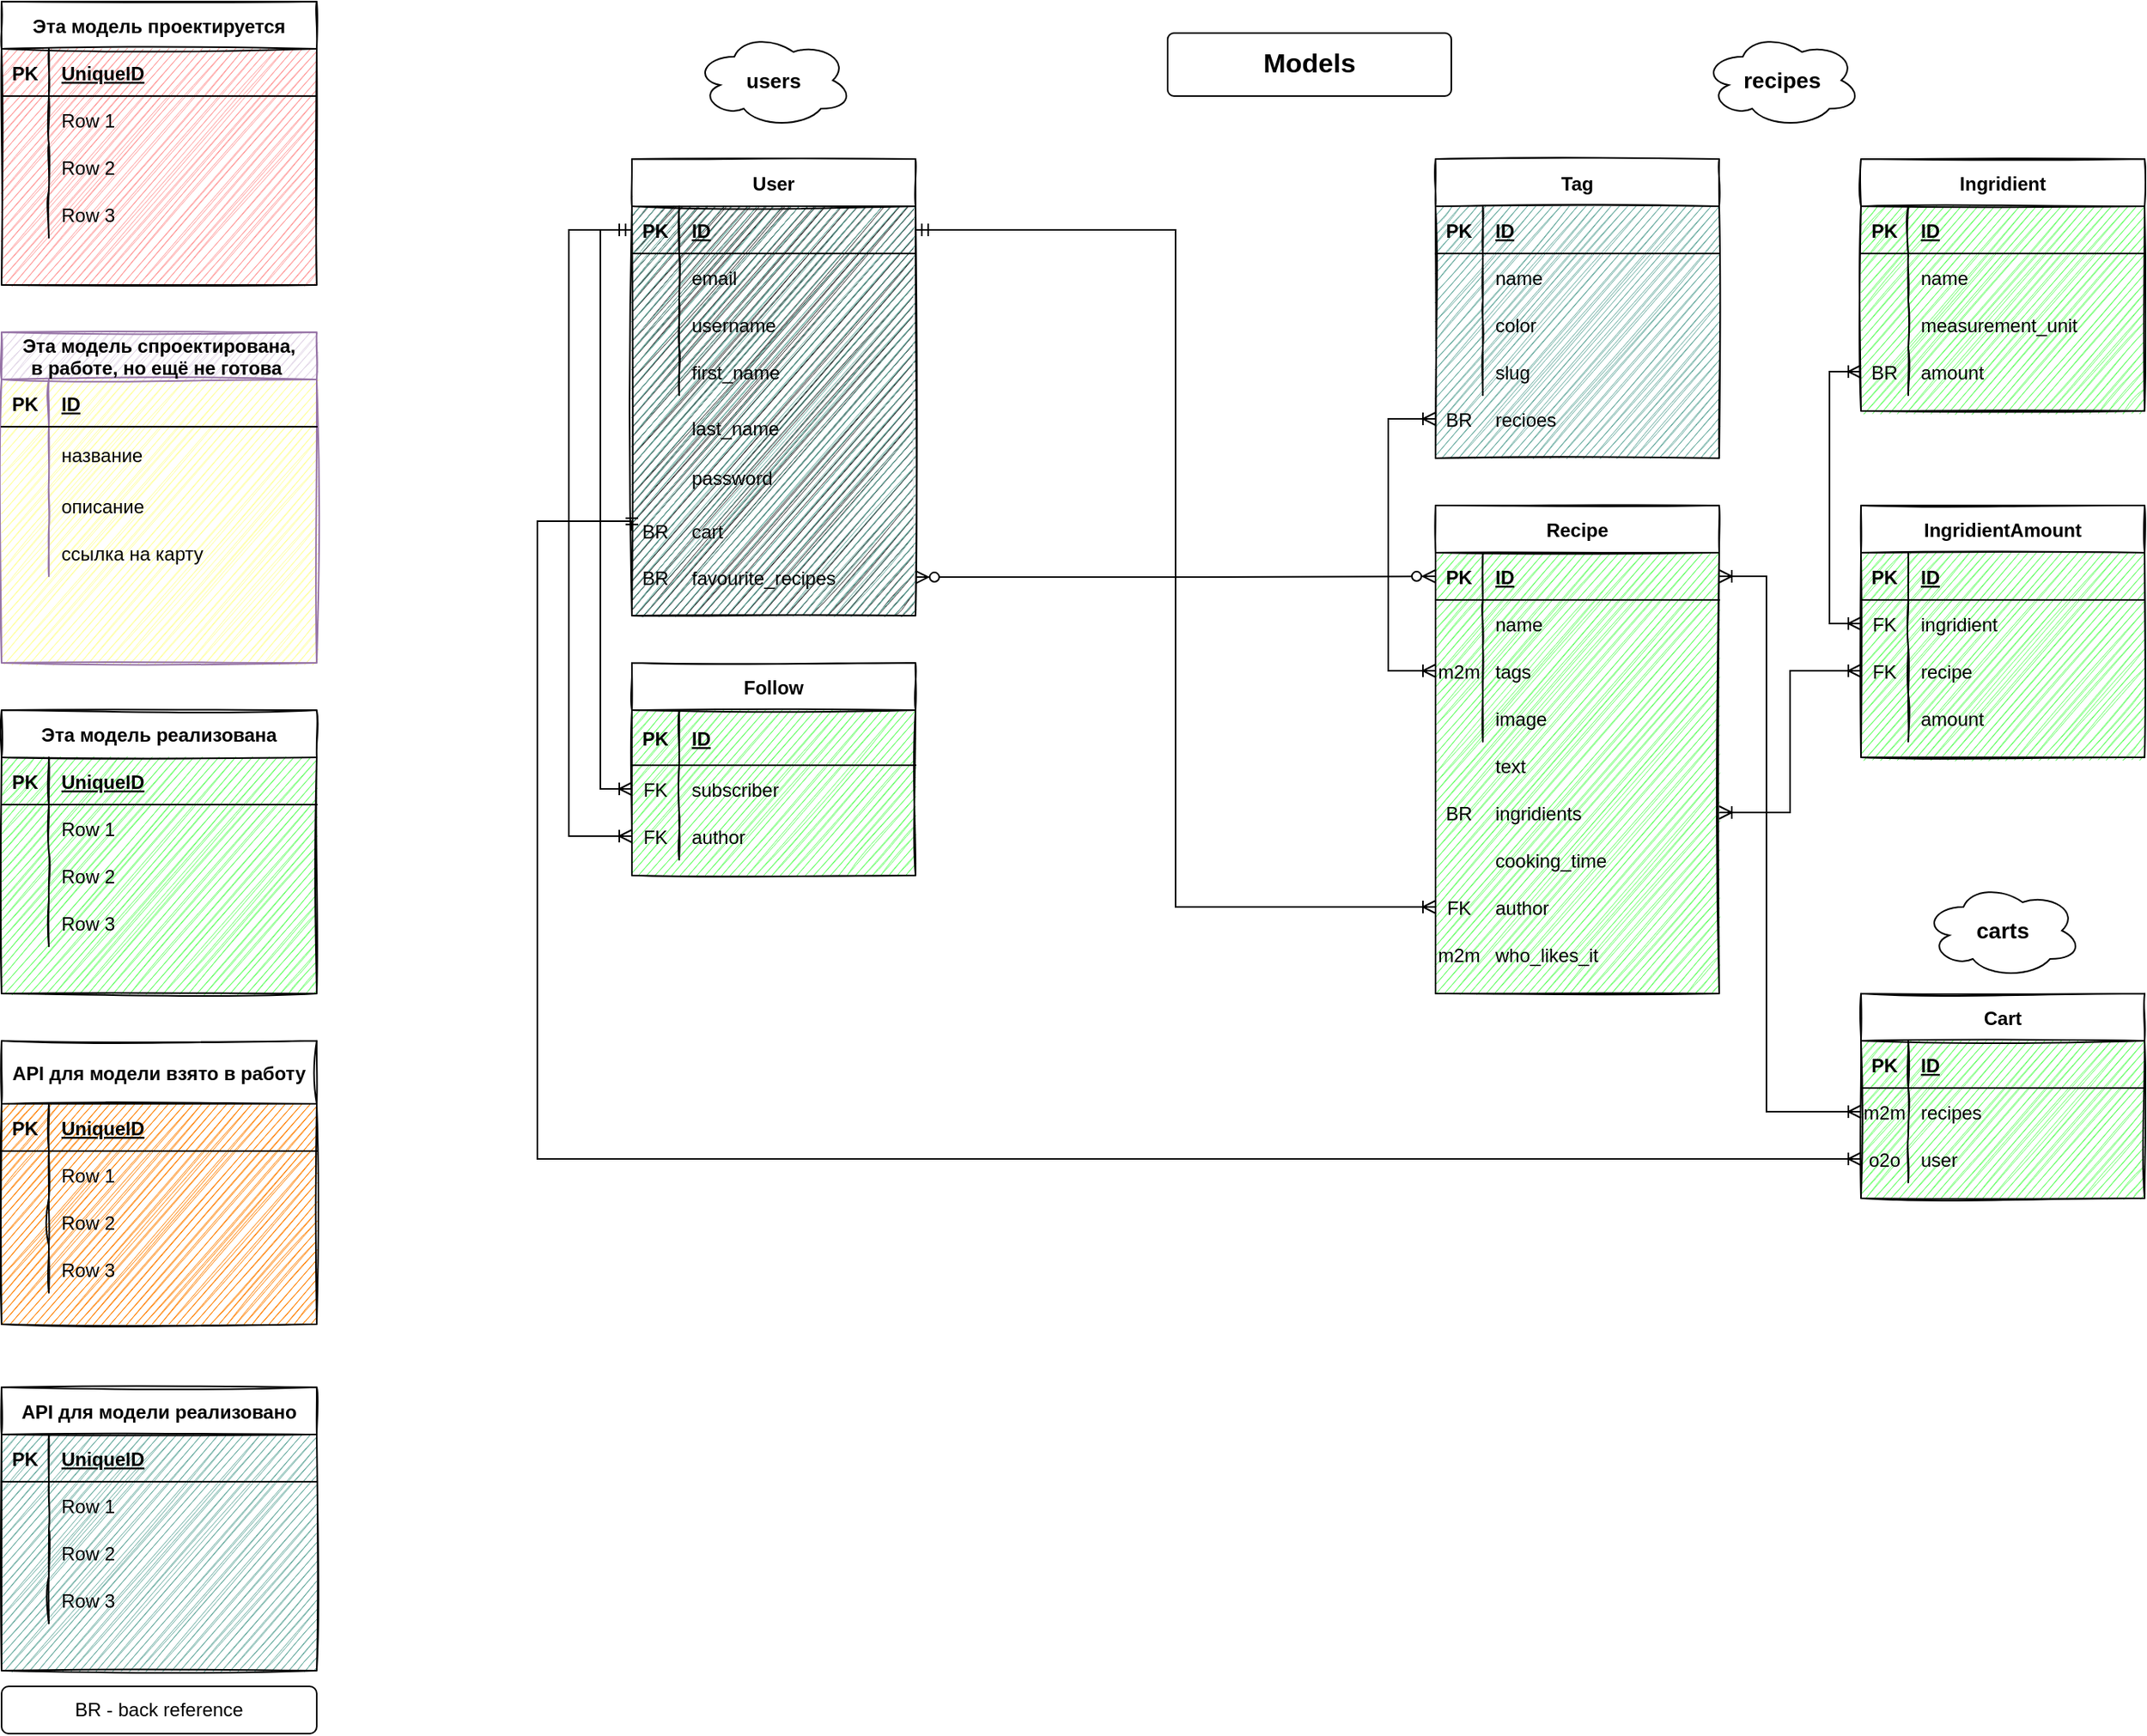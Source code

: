 <mxfile>
    <diagram id="C5RBs43oDa-KdzZeNtuy" name="Page-1">
        <mxGraphModel dx="1574" dy="440" grid="1" gridSize="10" guides="1" tooltips="1" connect="1" arrows="1" fold="1" page="1" pageScale="1" pageWidth="827" pageHeight="1169" math="0" shadow="0">
            <root>
                <mxCell id="WIyWlLk6GJQsqaUBKTNV-0"/>
                <mxCell id="WIyWlLk6GJQsqaUBKTNV-1" parent="WIyWlLk6GJQsqaUBKTNV-0"/>
                <mxCell id="lM1UBg-oIIu236r284WK-58" value="Tag" style="shape=table;startSize=30;container=1;collapsible=1;childLayout=tableLayout;fixedRows=1;rowLines=0;fontStyle=1;align=center;resizeLast=1;rounded=0;swimlaneFillColor=#67AB9F;sketch=1;" parent="WIyWlLk6GJQsqaUBKTNV-1" vertex="1">
                    <mxGeometry x="110" y="110" width="180" height="190" as="geometry"/>
                </mxCell>
                <mxCell id="lM1UBg-oIIu236r284WK-59" value="" style="shape=partialRectangle;collapsible=0;dropTarget=0;pointerEvents=0;fillColor=none;top=0;left=0;bottom=1;right=0;points=[[0,0.5],[1,0.5]];portConstraint=eastwest;" parent="lM1UBg-oIIu236r284WK-58" vertex="1">
                    <mxGeometry y="30" width="180" height="30" as="geometry"/>
                </mxCell>
                <mxCell id="lM1UBg-oIIu236r284WK-60" value="PK" style="shape=partialRectangle;connectable=0;fillColor=none;top=0;left=0;bottom=0;right=0;fontStyle=1;overflow=hidden;" parent="lM1UBg-oIIu236r284WK-59" vertex="1">
                    <mxGeometry width="30" height="30" as="geometry">
                        <mxRectangle width="30" height="30" as="alternateBounds"/>
                    </mxGeometry>
                </mxCell>
                <mxCell id="lM1UBg-oIIu236r284WK-61" value="ID" style="shape=partialRectangle;connectable=0;fillColor=none;top=0;left=0;bottom=0;right=0;align=left;spacingLeft=6;fontStyle=5;overflow=hidden;" parent="lM1UBg-oIIu236r284WK-59" vertex="1">
                    <mxGeometry x="30" width="150" height="30" as="geometry">
                        <mxRectangle width="150" height="30" as="alternateBounds"/>
                    </mxGeometry>
                </mxCell>
                <mxCell id="lM1UBg-oIIu236r284WK-62" value="" style="shape=partialRectangle;collapsible=0;dropTarget=0;pointerEvents=0;fillColor=none;top=0;left=0;bottom=0;right=0;points=[[0,0.5],[1,0.5]];portConstraint=eastwest;" parent="lM1UBg-oIIu236r284WK-58" vertex="1">
                    <mxGeometry y="60" width="180" height="30" as="geometry"/>
                </mxCell>
                <mxCell id="lM1UBg-oIIu236r284WK-63" value="" style="shape=partialRectangle;connectable=0;fillColor=none;top=0;left=0;bottom=0;right=0;editable=1;overflow=hidden;" parent="lM1UBg-oIIu236r284WK-62" vertex="1">
                    <mxGeometry width="30" height="30" as="geometry">
                        <mxRectangle width="30" height="30" as="alternateBounds"/>
                    </mxGeometry>
                </mxCell>
                <mxCell id="lM1UBg-oIIu236r284WK-64" value="name" style="shape=partialRectangle;connectable=0;fillColor=none;top=0;left=0;bottom=0;right=0;align=left;spacingLeft=6;overflow=hidden;" parent="lM1UBg-oIIu236r284WK-62" vertex="1">
                    <mxGeometry x="30" width="150" height="30" as="geometry">
                        <mxRectangle width="150" height="30" as="alternateBounds"/>
                    </mxGeometry>
                </mxCell>
                <mxCell id="lM1UBg-oIIu236r284WK-65" value="" style="shape=partialRectangle;collapsible=0;dropTarget=0;pointerEvents=0;fillColor=none;top=0;left=0;bottom=0;right=0;points=[[0,0.5],[1,0.5]];portConstraint=eastwest;" parent="lM1UBg-oIIu236r284WK-58" vertex="1">
                    <mxGeometry y="90" width="180" height="30" as="geometry"/>
                </mxCell>
                <mxCell id="lM1UBg-oIIu236r284WK-66" value="" style="shape=partialRectangle;connectable=0;fillColor=none;top=0;left=0;bottom=0;right=0;editable=1;overflow=hidden;" parent="lM1UBg-oIIu236r284WK-65" vertex="1">
                    <mxGeometry width="30" height="30" as="geometry">
                        <mxRectangle width="30" height="30" as="alternateBounds"/>
                    </mxGeometry>
                </mxCell>
                <mxCell id="lM1UBg-oIIu236r284WK-67" value="color" style="shape=partialRectangle;connectable=0;fillColor=none;top=0;left=0;bottom=0;right=0;align=left;spacingLeft=6;overflow=hidden;" parent="lM1UBg-oIIu236r284WK-65" vertex="1">
                    <mxGeometry x="30" width="150" height="30" as="geometry">
                        <mxRectangle width="150" height="30" as="alternateBounds"/>
                    </mxGeometry>
                </mxCell>
                <mxCell id="lM1UBg-oIIu236r284WK-68" value="" style="shape=partialRectangle;collapsible=0;dropTarget=0;pointerEvents=0;fillColor=none;top=0;left=0;bottom=0;right=0;points=[[0,0.5],[1,0.5]];portConstraint=eastwest;" parent="lM1UBg-oIIu236r284WK-58" vertex="1">
                    <mxGeometry y="120" width="180" height="30" as="geometry"/>
                </mxCell>
                <mxCell id="lM1UBg-oIIu236r284WK-69" value="" style="shape=partialRectangle;connectable=0;fillColor=none;top=0;left=0;bottom=0;right=0;editable=1;overflow=hidden;" parent="lM1UBg-oIIu236r284WK-68" vertex="1">
                    <mxGeometry width="30" height="30" as="geometry">
                        <mxRectangle width="30" height="30" as="alternateBounds"/>
                    </mxGeometry>
                </mxCell>
                <mxCell id="lM1UBg-oIIu236r284WK-70" value="slug" style="shape=partialRectangle;connectable=0;fillColor=none;top=0;left=0;bottom=0;right=0;align=left;spacingLeft=6;overflow=hidden;" parent="lM1UBg-oIIu236r284WK-68" vertex="1">
                    <mxGeometry x="30" width="150" height="30" as="geometry">
                        <mxRectangle width="150" height="30" as="alternateBounds"/>
                    </mxGeometry>
                </mxCell>
                <mxCell id="lM1UBg-oIIu236r284WK-71" value="Ingridient" style="shape=table;startSize=30;container=1;collapsible=1;childLayout=tableLayout;fixedRows=1;rowLines=0;fontStyle=1;align=center;resizeLast=1;rounded=0;swimlaneFillColor=#66FF66;sketch=1;" parent="WIyWlLk6GJQsqaUBKTNV-1" vertex="1">
                    <mxGeometry x="380" y="110" width="180" height="160" as="geometry"/>
                </mxCell>
                <mxCell id="lM1UBg-oIIu236r284WK-72" value="" style="shape=partialRectangle;collapsible=0;dropTarget=0;pointerEvents=0;fillColor=none;top=0;left=0;bottom=1;right=0;points=[[0,0.5],[1,0.5]];portConstraint=eastwest;" parent="lM1UBg-oIIu236r284WK-71" vertex="1">
                    <mxGeometry y="30" width="180" height="30" as="geometry"/>
                </mxCell>
                <mxCell id="lM1UBg-oIIu236r284WK-73" value="PK" style="shape=partialRectangle;connectable=0;fillColor=none;top=0;left=0;bottom=0;right=0;fontStyle=1;overflow=hidden;" parent="lM1UBg-oIIu236r284WK-72" vertex="1">
                    <mxGeometry width="30" height="30" as="geometry">
                        <mxRectangle width="30" height="30" as="alternateBounds"/>
                    </mxGeometry>
                </mxCell>
                <mxCell id="lM1UBg-oIIu236r284WK-74" value="ID" style="shape=partialRectangle;connectable=0;fillColor=none;top=0;left=0;bottom=0;right=0;align=left;spacingLeft=6;fontStyle=5;overflow=hidden;" parent="lM1UBg-oIIu236r284WK-72" vertex="1">
                    <mxGeometry x="30" width="150" height="30" as="geometry">
                        <mxRectangle width="150" height="30" as="alternateBounds"/>
                    </mxGeometry>
                </mxCell>
                <mxCell id="lM1UBg-oIIu236r284WK-75" value="" style="shape=partialRectangle;collapsible=0;dropTarget=0;pointerEvents=0;fillColor=none;top=0;left=0;bottom=0;right=0;points=[[0,0.5],[1,0.5]];portConstraint=eastwest;" parent="lM1UBg-oIIu236r284WK-71" vertex="1">
                    <mxGeometry y="60" width="180" height="30" as="geometry"/>
                </mxCell>
                <mxCell id="lM1UBg-oIIu236r284WK-76" value="" style="shape=partialRectangle;connectable=0;fillColor=none;top=0;left=0;bottom=0;right=0;editable=1;overflow=hidden;" parent="lM1UBg-oIIu236r284WK-75" vertex="1">
                    <mxGeometry width="30" height="30" as="geometry">
                        <mxRectangle width="30" height="30" as="alternateBounds"/>
                    </mxGeometry>
                </mxCell>
                <mxCell id="lM1UBg-oIIu236r284WK-77" value="name" style="shape=partialRectangle;connectable=0;fillColor=none;top=0;left=0;bottom=0;right=0;align=left;spacingLeft=6;overflow=hidden;" parent="lM1UBg-oIIu236r284WK-75" vertex="1">
                    <mxGeometry x="30" width="150" height="30" as="geometry">
                        <mxRectangle width="150" height="30" as="alternateBounds"/>
                    </mxGeometry>
                </mxCell>
                <mxCell id="lM1UBg-oIIu236r284WK-78" value="" style="shape=partialRectangle;collapsible=0;dropTarget=0;pointerEvents=0;fillColor=none;top=0;left=0;bottom=0;right=0;points=[[0,0.5],[1,0.5]];portConstraint=eastwest;" parent="lM1UBg-oIIu236r284WK-71" vertex="1">
                    <mxGeometry y="90" width="180" height="30" as="geometry"/>
                </mxCell>
                <mxCell id="lM1UBg-oIIu236r284WK-79" value="" style="shape=partialRectangle;connectable=0;fillColor=none;top=0;left=0;bottom=0;right=0;editable=1;overflow=hidden;" parent="lM1UBg-oIIu236r284WK-78" vertex="1">
                    <mxGeometry width="30" height="30" as="geometry">
                        <mxRectangle width="30" height="30" as="alternateBounds"/>
                    </mxGeometry>
                </mxCell>
                <mxCell id="lM1UBg-oIIu236r284WK-80" value="measurement_unit" style="shape=partialRectangle;connectable=0;fillColor=none;top=0;left=0;bottom=0;right=0;align=left;spacingLeft=6;overflow=hidden;" parent="lM1UBg-oIIu236r284WK-78" vertex="1">
                    <mxGeometry x="30" width="150" height="30" as="geometry">
                        <mxRectangle width="150" height="30" as="alternateBounds"/>
                    </mxGeometry>
                </mxCell>
                <mxCell id="lM1UBg-oIIu236r284WK-81" value="" style="shape=partialRectangle;collapsible=0;dropTarget=0;pointerEvents=0;fillColor=none;top=0;left=0;bottom=0;right=0;points=[[0,0.5],[1,0.5]];portConstraint=eastwest;" parent="lM1UBg-oIIu236r284WK-71" vertex="1">
                    <mxGeometry y="120" width="180" height="30" as="geometry"/>
                </mxCell>
                <mxCell id="lM1UBg-oIIu236r284WK-82" value="BR" style="shape=partialRectangle;connectable=0;fillColor=none;top=0;left=0;bottom=0;right=0;editable=1;overflow=hidden;" parent="lM1UBg-oIIu236r284WK-81" vertex="1">
                    <mxGeometry width="30" height="30" as="geometry">
                        <mxRectangle width="30" height="30" as="alternateBounds"/>
                    </mxGeometry>
                </mxCell>
                <mxCell id="lM1UBg-oIIu236r284WK-83" value="amount" style="shape=partialRectangle;connectable=0;fillColor=none;top=0;left=0;bottom=0;right=0;align=left;spacingLeft=6;overflow=hidden;" parent="lM1UBg-oIIu236r284WK-81" vertex="1">
                    <mxGeometry x="30" width="150" height="30" as="geometry">
                        <mxRectangle width="150" height="30" as="alternateBounds"/>
                    </mxGeometry>
                </mxCell>
                <mxCell id="lM1UBg-oIIu236r284WK-107" value="" style="group;rounded=0;fontStyle=1;verticalAlign=middle;strokeColor=#f0f0f0;fillColor=#2a2a2a;swimlaneFillColor=#67AB9F;startSize=30;sketch=1;" parent="WIyWlLk6GJQsqaUBKTNV-1" vertex="1" connectable="0">
                    <mxGeometry x="-400" y="110" width="180" height="290" as="geometry"/>
                </mxCell>
                <mxCell id="lM1UBg-oIIu236r284WK-42" value="User" style="shape=table;startSize=30;container=1;collapsible=1;childLayout=tableLayout;fixedRows=1;rowLines=0;fontStyle=1;align=center;resizeLast=1;rounded=0;swimlaneFillColor=#67AB9F;sketch=1;" parent="lM1UBg-oIIu236r284WK-107" vertex="1">
                    <mxGeometry width="180" height="290.0" as="geometry"/>
                </mxCell>
                <mxCell id="lM1UBg-oIIu236r284WK-43" value="" style="shape=partialRectangle;collapsible=0;dropTarget=0;pointerEvents=0;fillColor=none;top=0;left=0;bottom=1;right=0;points=[[0,0.5],[1,0.5]];portConstraint=eastwest;" parent="lM1UBg-oIIu236r284WK-42" vertex="1">
                    <mxGeometry y="30" width="180" height="30" as="geometry"/>
                </mxCell>
                <mxCell id="lM1UBg-oIIu236r284WK-44" value="PK" style="shape=partialRectangle;connectable=0;fillColor=none;top=0;left=0;bottom=0;right=0;fontStyle=1;overflow=hidden;" parent="lM1UBg-oIIu236r284WK-43" vertex="1">
                    <mxGeometry width="30" height="30" as="geometry">
                        <mxRectangle width="30" height="30" as="alternateBounds"/>
                    </mxGeometry>
                </mxCell>
                <mxCell id="lM1UBg-oIIu236r284WK-45" value="ID" style="shape=partialRectangle;connectable=0;fillColor=none;top=0;left=0;bottom=0;right=0;align=left;spacingLeft=6;fontStyle=5;overflow=hidden;" parent="lM1UBg-oIIu236r284WK-43" vertex="1">
                    <mxGeometry x="30" width="150" height="30" as="geometry">
                        <mxRectangle width="150" height="30" as="alternateBounds"/>
                    </mxGeometry>
                </mxCell>
                <mxCell id="lM1UBg-oIIu236r284WK-46" value="" style="shape=partialRectangle;collapsible=0;dropTarget=0;pointerEvents=0;fillColor=none;top=0;left=0;bottom=0;right=0;points=[[0,0.5],[1,0.5]];portConstraint=eastwest;" parent="lM1UBg-oIIu236r284WK-42" vertex="1">
                    <mxGeometry y="60" width="180" height="30" as="geometry"/>
                </mxCell>
                <mxCell id="lM1UBg-oIIu236r284WK-47" value="" style="shape=partialRectangle;connectable=0;fillColor=none;top=0;left=0;bottom=0;right=0;editable=1;overflow=hidden;" parent="lM1UBg-oIIu236r284WK-46" vertex="1">
                    <mxGeometry width="30" height="30" as="geometry">
                        <mxRectangle width="30" height="30" as="alternateBounds"/>
                    </mxGeometry>
                </mxCell>
                <mxCell id="lM1UBg-oIIu236r284WK-48" value="email" style="shape=partialRectangle;connectable=0;fillColor=none;top=0;left=0;bottom=0;right=0;align=left;spacingLeft=6;overflow=hidden;" parent="lM1UBg-oIIu236r284WK-46" vertex="1">
                    <mxGeometry x="30" width="150" height="30" as="geometry">
                        <mxRectangle width="150" height="30" as="alternateBounds"/>
                    </mxGeometry>
                </mxCell>
                <mxCell id="lM1UBg-oIIu236r284WK-49" value="" style="shape=partialRectangle;collapsible=0;dropTarget=0;pointerEvents=0;fillColor=none;top=0;left=0;bottom=0;right=0;points=[[0,0.5],[1,0.5]];portConstraint=eastwest;" parent="lM1UBg-oIIu236r284WK-42" vertex="1">
                    <mxGeometry y="90" width="180" height="30" as="geometry"/>
                </mxCell>
                <mxCell id="lM1UBg-oIIu236r284WK-50" value="" style="shape=partialRectangle;connectable=0;fillColor=none;top=0;left=0;bottom=0;right=0;editable=1;overflow=hidden;" parent="lM1UBg-oIIu236r284WK-49" vertex="1">
                    <mxGeometry width="30" height="30" as="geometry">
                        <mxRectangle width="30" height="30" as="alternateBounds"/>
                    </mxGeometry>
                </mxCell>
                <mxCell id="lM1UBg-oIIu236r284WK-51" value="username" style="shape=partialRectangle;connectable=0;fillColor=none;top=0;left=0;bottom=0;right=0;align=left;spacingLeft=6;overflow=hidden;" parent="lM1UBg-oIIu236r284WK-49" vertex="1">
                    <mxGeometry x="30" width="150" height="30" as="geometry">
                        <mxRectangle width="150" height="30" as="alternateBounds"/>
                    </mxGeometry>
                </mxCell>
                <mxCell id="lM1UBg-oIIu236r284WK-52" value="" style="shape=partialRectangle;collapsible=0;dropTarget=0;pointerEvents=0;fillColor=none;top=0;left=0;bottom=0;right=0;points=[[0,0.5],[1,0.5]];portConstraint=eastwest;" parent="lM1UBg-oIIu236r284WK-42" vertex="1">
                    <mxGeometry y="120" width="180" height="30" as="geometry"/>
                </mxCell>
                <mxCell id="lM1UBg-oIIu236r284WK-53" value="" style="shape=partialRectangle;connectable=0;fillColor=none;top=0;left=0;bottom=0;right=0;editable=1;overflow=hidden;" parent="lM1UBg-oIIu236r284WK-52" vertex="1">
                    <mxGeometry width="30" height="30" as="geometry">
                        <mxRectangle width="30" height="30" as="alternateBounds"/>
                    </mxGeometry>
                </mxCell>
                <mxCell id="lM1UBg-oIIu236r284WK-54" value="first_name" style="shape=partialRectangle;connectable=0;fillColor=none;top=0;left=0;bottom=0;right=0;align=left;spacingLeft=6;overflow=hidden;" parent="lM1UBg-oIIu236r284WK-52" vertex="1">
                    <mxGeometry x="30" width="150" height="30" as="geometry">
                        <mxRectangle width="150" height="30" as="alternateBounds"/>
                    </mxGeometry>
                </mxCell>
                <mxCell id="lM1UBg-oIIu236r284WK-57" value="" style="shape=partialRectangle;connectable=0;fillColor=none;top=0;left=0;bottom=0;right=0;align=left;spacingLeft=6;overflow=hidden;" parent="lM1UBg-oIIu236r284WK-107" vertex="1">
                    <mxGeometry x="30" y="222.772" width="150" height="34.8" as="geometry">
                        <mxRectangle width="150" height="30" as="alternateBounds"/>
                    </mxGeometry>
                </mxCell>
                <mxCell id="lM1UBg-oIIu236r284WK-109" value="" style="shape=partialRectangle;connectable=0;fillColor=none;top=0;left=0;bottom=0;right=0;editable=1;overflow=hidden;" parent="lM1UBg-oIIu236r284WK-107" vertex="1">
                    <mxGeometry y="187.972" width="30" height="34.8" as="geometry">
                        <mxRectangle width="30" height="30" as="alternateBounds"/>
                    </mxGeometry>
                </mxCell>
                <mxCell id="lM1UBg-oIIu236r284WK-110" value="" style="shape=partialRectangle;connectable=0;fillColor=none;top=0;left=0;bottom=0;right=0;editable=1;overflow=hidden;" parent="lM1UBg-oIIu236r284WK-107" vertex="1">
                    <mxGeometry y="222.772" width="30" height="34.8" as="geometry">
                        <mxRectangle width="30" height="30" as="alternateBounds"/>
                    </mxGeometry>
                </mxCell>
                <mxCell id="lM1UBg-oIIu236r284WK-108" value="" style="shape=partialRectangle;connectable=0;fillColor=none;top=0;left=0;bottom=0;right=0;editable=1;overflow=hidden;" parent="lM1UBg-oIIu236r284WK-107" vertex="1">
                    <mxGeometry y="164.772" width="30" height="34.8" as="geometry">
                        <mxRectangle width="30" height="30" as="alternateBounds"/>
                    </mxGeometry>
                </mxCell>
                <mxCell id="lM1UBg-oIIu236r284WK-232" value="" style="shape=partialRectangle;connectable=0;fillColor=none;top=0;left=0;bottom=0;right=0;editable=1;overflow=hidden;" parent="lM1UBg-oIIu236r284WK-107" vertex="1">
                    <mxGeometry y="222.772" width="30" height="34.8" as="geometry">
                        <mxRectangle width="30" height="30" as="alternateBounds"/>
                    </mxGeometry>
                </mxCell>
                <mxCell id="lM1UBg-oIIu236r284WK-145" value="" style="shape=partialRectangle;collapsible=0;dropTarget=0;pointerEvents=0;fillColor=none;top=0;left=0;bottom=0;right=0;points=[[0,0.5],[1,0.5]];portConstraint=eastwest;" parent="lM1UBg-oIIu236r284WK-107" vertex="1">
                    <mxGeometry y="184.545" width="180" height="34.8" as="geometry"/>
                </mxCell>
                <mxCell id="lM1UBg-oIIu236r284WK-146" value="" style="shape=partialRectangle;connectable=0;fillColor=none;top=0;left=0;bottom=0;right=0;editable=1;overflow=hidden;" parent="lM1UBg-oIIu236r284WK-145" vertex="1">
                    <mxGeometry width="30" height="34.8" as="geometry">
                        <mxRectangle width="30" height="30" as="alternateBounds"/>
                    </mxGeometry>
                </mxCell>
                <mxCell id="lM1UBg-oIIu236r284WK-147" value="password" style="shape=partialRectangle;connectable=0;fillColor=none;top=0;left=0;bottom=0;right=0;align=left;spacingLeft=6;overflow=hidden;" parent="lM1UBg-oIIu236r284WK-145" vertex="1">
                    <mxGeometry x="30" width="150" height="34.8" as="geometry">
                        <mxRectangle width="150" height="30" as="alternateBounds"/>
                    </mxGeometry>
                </mxCell>
                <mxCell id="lM1UBg-oIIu236r284WK-294" value="" style="shape=partialRectangle;collapsible=0;dropTarget=0;pointerEvents=0;fillColor=none;top=0;left=0;bottom=0;right=0;points=[[0,0.5],[1,0.5]];portConstraint=eastwest;" parent="lM1UBg-oIIu236r284WK-107" vertex="1">
                    <mxGeometry y="219.348" width="180" height="33.462" as="geometry"/>
                </mxCell>
                <mxCell id="lM1UBg-oIIu236r284WK-295" value="BR" style="shape=partialRectangle;connectable=0;fillColor=none;top=0;left=0;bottom=0;right=0;editable=1;overflow=hidden;" parent="lM1UBg-oIIu236r284WK-294" vertex="1">
                    <mxGeometry width="30" height="33.462" as="geometry">
                        <mxRectangle width="30" height="30" as="alternateBounds"/>
                    </mxGeometry>
                </mxCell>
                <mxCell id="lM1UBg-oIIu236r284WK-296" value="cart" style="shape=partialRectangle;connectable=0;fillColor=none;top=0;left=0;bottom=0;right=0;align=left;spacingLeft=6;overflow=hidden;" parent="lM1UBg-oIIu236r284WK-294" vertex="1">
                    <mxGeometry x="30" width="150" height="33.462" as="geometry">
                        <mxRectangle width="150" height="30" as="alternateBounds"/>
                    </mxGeometry>
                </mxCell>
                <mxCell id="lM1UBg-oIIu236r284WK-142" value="" style="shape=partialRectangle;collapsible=0;dropTarget=0;pointerEvents=0;fillColor=none;top=0;left=0;bottom=0;right=0;points=[[0,0.5],[1,0.5]];portConstraint=eastwest;" parent="lM1UBg-oIIu236r284WK-107" vertex="1">
                    <mxGeometry y="153.169" width="180" height="34.8" as="geometry"/>
                </mxCell>
                <mxCell id="lM1UBg-oIIu236r284WK-143" value="" style="shape=partialRectangle;connectable=0;fillColor=none;top=0;left=0;bottom=0;right=0;editable=1;overflow=hidden;" parent="lM1UBg-oIIu236r284WK-142" vertex="1">
                    <mxGeometry width="30" height="34.8" as="geometry">
                        <mxRectangle width="30" height="30" as="alternateBounds"/>
                    </mxGeometry>
                </mxCell>
                <mxCell id="lM1UBg-oIIu236r284WK-144" value="last_name" style="shape=partialRectangle;connectable=0;fillColor=none;top=0;left=0;bottom=0;right=0;align=left;spacingLeft=6;overflow=hidden;" parent="lM1UBg-oIIu236r284WK-142" vertex="1">
                    <mxGeometry x="30" width="150" height="34.8" as="geometry">
                        <mxRectangle width="150" height="30" as="alternateBounds"/>
                    </mxGeometry>
                </mxCell>
                <mxCell id="2" value="" style="shape=partialRectangle;collapsible=0;dropTarget=0;pointerEvents=0;fillColor=none;top=0;left=0;bottom=0;right=0;points=[[0,0.5],[1,0.5]];portConstraint=eastwest;" parent="lM1UBg-oIIu236r284WK-107" vertex="1">
                    <mxGeometry y="248.808" width="180" height="33.462" as="geometry"/>
                </mxCell>
                <mxCell id="3" value="BR" style="shape=partialRectangle;connectable=0;fillColor=none;top=0;left=0;bottom=0;right=0;editable=1;overflow=hidden;" parent="2" vertex="1">
                    <mxGeometry width="30" height="33.462" as="geometry">
                        <mxRectangle width="30" height="30" as="alternateBounds"/>
                    </mxGeometry>
                </mxCell>
                <mxCell id="4" value="favourite_recipes" style="shape=partialRectangle;connectable=0;fillColor=none;top=0;left=0;bottom=0;right=0;align=left;spacingLeft=6;overflow=hidden;" parent="2" vertex="1">
                    <mxGeometry x="30" width="150" height="33.462" as="geometry">
                        <mxRectangle width="150" height="30" as="alternateBounds"/>
                    </mxGeometry>
                </mxCell>
                <mxCell id="lM1UBg-oIIu236r284WK-111" value="IngridientAmount" style="shape=table;startSize=30;container=1;collapsible=1;childLayout=tableLayout;fixedRows=1;rowLines=0;fontStyle=1;align=center;resizeLast=1;rounded=0;swimlaneFillColor=#66FF66;sketch=1;" parent="WIyWlLk6GJQsqaUBKTNV-1" vertex="1">
                    <mxGeometry x="380" y="330" width="180" height="160" as="geometry"/>
                </mxCell>
                <mxCell id="lM1UBg-oIIu236r284WK-112" value="" style="shape=partialRectangle;collapsible=0;dropTarget=0;pointerEvents=0;fillColor=none;top=0;left=0;bottom=1;right=0;points=[[0,0.5],[1,0.5]];portConstraint=eastwest;" parent="lM1UBg-oIIu236r284WK-111" vertex="1">
                    <mxGeometry y="30" width="180" height="30" as="geometry"/>
                </mxCell>
                <mxCell id="lM1UBg-oIIu236r284WK-113" value="PK" style="shape=partialRectangle;connectable=0;fillColor=none;top=0;left=0;bottom=0;right=0;fontStyle=1;overflow=hidden;" parent="lM1UBg-oIIu236r284WK-112" vertex="1">
                    <mxGeometry width="30" height="30" as="geometry">
                        <mxRectangle width="30" height="30" as="alternateBounds"/>
                    </mxGeometry>
                </mxCell>
                <mxCell id="lM1UBg-oIIu236r284WK-114" value="ID" style="shape=partialRectangle;connectable=0;fillColor=none;top=0;left=0;bottom=0;right=0;align=left;spacingLeft=6;fontStyle=5;overflow=hidden;" parent="lM1UBg-oIIu236r284WK-112" vertex="1">
                    <mxGeometry x="30" width="150" height="30" as="geometry">
                        <mxRectangle width="150" height="30" as="alternateBounds"/>
                    </mxGeometry>
                </mxCell>
                <mxCell id="lM1UBg-oIIu236r284WK-115" value="" style="shape=partialRectangle;collapsible=0;dropTarget=0;pointerEvents=0;fillColor=none;top=0;left=0;bottom=0;right=0;points=[[0,0.5],[1,0.5]];portConstraint=eastwest;" parent="lM1UBg-oIIu236r284WK-111" vertex="1">
                    <mxGeometry y="60" width="180" height="30" as="geometry"/>
                </mxCell>
                <mxCell id="lM1UBg-oIIu236r284WK-116" value="FK" style="shape=partialRectangle;connectable=0;fillColor=none;top=0;left=0;bottom=0;right=0;editable=1;overflow=hidden;" parent="lM1UBg-oIIu236r284WK-115" vertex="1">
                    <mxGeometry width="30" height="30" as="geometry">
                        <mxRectangle width="30" height="30" as="alternateBounds"/>
                    </mxGeometry>
                </mxCell>
                <mxCell id="lM1UBg-oIIu236r284WK-117" value="ingridient" style="shape=partialRectangle;connectable=0;fillColor=none;top=0;left=0;bottom=0;right=0;align=left;spacingLeft=6;overflow=hidden;" parent="lM1UBg-oIIu236r284WK-115" vertex="1">
                    <mxGeometry x="30" width="150" height="30" as="geometry">
                        <mxRectangle width="150" height="30" as="alternateBounds"/>
                    </mxGeometry>
                </mxCell>
                <mxCell id="lM1UBg-oIIu236r284WK-118" value="" style="shape=partialRectangle;collapsible=0;dropTarget=0;pointerEvents=0;fillColor=none;top=0;left=0;bottom=0;right=0;points=[[0,0.5],[1,0.5]];portConstraint=eastwest;" parent="lM1UBg-oIIu236r284WK-111" vertex="1">
                    <mxGeometry y="90" width="180" height="30" as="geometry"/>
                </mxCell>
                <mxCell id="lM1UBg-oIIu236r284WK-119" value="FK" style="shape=partialRectangle;connectable=0;fillColor=none;top=0;left=0;bottom=0;right=0;editable=1;overflow=hidden;" parent="lM1UBg-oIIu236r284WK-118" vertex="1">
                    <mxGeometry width="30" height="30" as="geometry">
                        <mxRectangle width="30" height="30" as="alternateBounds"/>
                    </mxGeometry>
                </mxCell>
                <mxCell id="lM1UBg-oIIu236r284WK-120" value="recipe" style="shape=partialRectangle;connectable=0;fillColor=none;top=0;left=0;bottom=0;right=0;align=left;spacingLeft=6;overflow=hidden;" parent="lM1UBg-oIIu236r284WK-118" vertex="1">
                    <mxGeometry x="30" width="150" height="30" as="geometry">
                        <mxRectangle width="150" height="30" as="alternateBounds"/>
                    </mxGeometry>
                </mxCell>
                <mxCell id="lM1UBg-oIIu236r284WK-121" value="" style="shape=partialRectangle;collapsible=0;dropTarget=0;pointerEvents=0;fillColor=none;top=0;left=0;bottom=0;right=0;points=[[0,0.5],[1,0.5]];portConstraint=eastwest;" parent="lM1UBg-oIIu236r284WK-111" vertex="1">
                    <mxGeometry y="120" width="180" height="30" as="geometry"/>
                </mxCell>
                <mxCell id="lM1UBg-oIIu236r284WK-122" value="" style="shape=partialRectangle;connectable=0;fillColor=none;top=0;left=0;bottom=0;right=0;editable=1;overflow=hidden;" parent="lM1UBg-oIIu236r284WK-121" vertex="1">
                    <mxGeometry width="30" height="30" as="geometry">
                        <mxRectangle width="30" height="30" as="alternateBounds"/>
                    </mxGeometry>
                </mxCell>
                <mxCell id="lM1UBg-oIIu236r284WK-123" value="amount" style="shape=partialRectangle;connectable=0;fillColor=none;top=0;left=0;bottom=0;right=0;align=left;spacingLeft=6;overflow=hidden;" parent="lM1UBg-oIIu236r284WK-121" vertex="1">
                    <mxGeometry x="30" width="150" height="30" as="geometry">
                        <mxRectangle width="150" height="30" as="alternateBounds"/>
                    </mxGeometry>
                </mxCell>
                <mxCell id="lM1UBg-oIIu236r284WK-124" value="" style="edgeStyle=elbowEdgeStyle;fontSize=12;html=1;endArrow=ERoneToMany;startArrow=ERoneToMany;rounded=0;entryX=0;entryY=0.5;entryDx=0;entryDy=0;exitX=0;exitY=0.5;exitDx=0;exitDy=0;" parent="WIyWlLk6GJQsqaUBKTNV-1" source="lM1UBg-oIIu236r284WK-115" target="lM1UBg-oIIu236r284WK-81" edge="1">
                    <mxGeometry width="100" height="100" relative="1" as="geometry">
                        <mxPoint x="100" y="360" as="sourcePoint"/>
                        <mxPoint x="200" y="260" as="targetPoint"/>
                        <Array as="points">
                            <mxPoint x="360" y="330"/>
                        </Array>
                    </mxGeometry>
                </mxCell>
                <mxCell id="lM1UBg-oIIu236r284WK-125" value="" style="edgeStyle=elbowEdgeStyle;fontSize=12;html=1;endArrow=ERoneToMany;startArrow=ERoneToMany;rounded=0;entryX=0;entryY=0.5;entryDx=0;entryDy=0;exitX=1;exitY=0.5;exitDx=0;exitDy=0;" parent="WIyWlLk6GJQsqaUBKTNV-1" source="lM1UBg-oIIu236r284WK-133" target="lM1UBg-oIIu236r284WK-118" edge="1">
                    <mxGeometry width="100" height="100" relative="1" as="geometry">
                        <mxPoint x="160" y="520" as="sourcePoint"/>
                        <mxPoint x="250" y="530" as="targetPoint"/>
                    </mxGeometry>
                </mxCell>
                <mxCell id="lM1UBg-oIIu236r284WK-84" value="Recipe" style="shape=table;startSize=30;container=1;collapsible=1;childLayout=tableLayout;fixedRows=1;rowLines=0;fontStyle=1;align=center;resizeLast=1;rounded=0;swimlaneFillColor=#66FF66;sketch=1;" parent="WIyWlLk6GJQsqaUBKTNV-1" vertex="1">
                    <mxGeometry x="110" y="330" width="180" height="310" as="geometry"/>
                </mxCell>
                <mxCell id="lM1UBg-oIIu236r284WK-85" value="" style="shape=partialRectangle;collapsible=0;dropTarget=0;pointerEvents=0;fillColor=none;top=0;left=0;bottom=1;right=0;points=[[0,0.5],[1,0.5]];portConstraint=eastwest;" parent="lM1UBg-oIIu236r284WK-84" vertex="1">
                    <mxGeometry y="30" width="180" height="30" as="geometry"/>
                </mxCell>
                <mxCell id="lM1UBg-oIIu236r284WK-86" value="PK" style="shape=partialRectangle;connectable=0;fillColor=none;top=0;left=0;bottom=0;right=0;fontStyle=1;overflow=hidden;" parent="lM1UBg-oIIu236r284WK-85" vertex="1">
                    <mxGeometry width="30" height="30" as="geometry">
                        <mxRectangle width="30" height="30" as="alternateBounds"/>
                    </mxGeometry>
                </mxCell>
                <mxCell id="lM1UBg-oIIu236r284WK-87" value="ID" style="shape=partialRectangle;connectable=0;fillColor=none;top=0;left=0;bottom=0;right=0;align=left;spacingLeft=6;fontStyle=5;overflow=hidden;" parent="lM1UBg-oIIu236r284WK-85" vertex="1">
                    <mxGeometry x="30" width="150" height="30" as="geometry">
                        <mxRectangle width="150" height="30" as="alternateBounds"/>
                    </mxGeometry>
                </mxCell>
                <mxCell id="lM1UBg-oIIu236r284WK-88" value="" style="shape=partialRectangle;collapsible=0;dropTarget=0;pointerEvents=0;fillColor=none;top=0;left=0;bottom=0;right=0;points=[[0,0.5],[1,0.5]];portConstraint=eastwest;" parent="lM1UBg-oIIu236r284WK-84" vertex="1">
                    <mxGeometry y="60" width="180" height="30" as="geometry"/>
                </mxCell>
                <mxCell id="lM1UBg-oIIu236r284WK-89" value="" style="shape=partialRectangle;connectable=0;fillColor=none;top=0;left=0;bottom=0;right=0;editable=1;overflow=hidden;" parent="lM1UBg-oIIu236r284WK-88" vertex="1">
                    <mxGeometry width="30" height="30" as="geometry">
                        <mxRectangle width="30" height="30" as="alternateBounds"/>
                    </mxGeometry>
                </mxCell>
                <mxCell id="lM1UBg-oIIu236r284WK-90" value="name" style="shape=partialRectangle;connectable=0;fillColor=none;top=0;left=0;bottom=0;right=0;align=left;spacingLeft=6;overflow=hidden;" parent="lM1UBg-oIIu236r284WK-88" vertex="1">
                    <mxGeometry x="30" width="150" height="30" as="geometry">
                        <mxRectangle width="150" height="30" as="alternateBounds"/>
                    </mxGeometry>
                </mxCell>
                <mxCell id="lM1UBg-oIIu236r284WK-91" value="" style="shape=partialRectangle;collapsible=0;dropTarget=0;pointerEvents=0;fillColor=none;top=0;left=0;bottom=0;right=0;points=[[0,0.5],[1,0.5]];portConstraint=eastwest;" parent="lM1UBg-oIIu236r284WK-84" vertex="1">
                    <mxGeometry y="90" width="180" height="30" as="geometry"/>
                </mxCell>
                <mxCell id="lM1UBg-oIIu236r284WK-92" value="m2m" style="shape=partialRectangle;connectable=0;fillColor=none;top=0;left=0;bottom=0;right=0;editable=1;overflow=hidden;" parent="lM1UBg-oIIu236r284WK-91" vertex="1">
                    <mxGeometry width="30" height="30" as="geometry">
                        <mxRectangle width="30" height="30" as="alternateBounds"/>
                    </mxGeometry>
                </mxCell>
                <mxCell id="lM1UBg-oIIu236r284WK-93" value="tags" style="shape=partialRectangle;connectable=0;fillColor=none;top=0;left=0;bottom=0;right=0;align=left;spacingLeft=6;overflow=hidden;" parent="lM1UBg-oIIu236r284WK-91" vertex="1">
                    <mxGeometry x="30" width="150" height="30" as="geometry">
                        <mxRectangle width="150" height="30" as="alternateBounds"/>
                    </mxGeometry>
                </mxCell>
                <mxCell id="lM1UBg-oIIu236r284WK-94" value="" style="shape=partialRectangle;collapsible=0;dropTarget=0;pointerEvents=0;fillColor=none;top=0;left=0;bottom=0;right=0;points=[[0,0.5],[1,0.5]];portConstraint=eastwest;" parent="lM1UBg-oIIu236r284WK-84" vertex="1">
                    <mxGeometry y="120" width="180" height="30" as="geometry"/>
                </mxCell>
                <mxCell id="lM1UBg-oIIu236r284WK-95" value="" style="shape=partialRectangle;connectable=0;fillColor=none;top=0;left=0;bottom=0;right=0;editable=1;overflow=hidden;" parent="lM1UBg-oIIu236r284WK-94" vertex="1">
                    <mxGeometry width="30" height="30" as="geometry">
                        <mxRectangle width="30" height="30" as="alternateBounds"/>
                    </mxGeometry>
                </mxCell>
                <mxCell id="lM1UBg-oIIu236r284WK-96" value="image" style="shape=partialRectangle;connectable=0;fillColor=none;top=0;left=0;bottom=0;right=0;align=left;spacingLeft=6;overflow=hidden;" parent="lM1UBg-oIIu236r284WK-94" vertex="1">
                    <mxGeometry x="30" width="150" height="30" as="geometry">
                        <mxRectangle width="150" height="30" as="alternateBounds"/>
                    </mxGeometry>
                </mxCell>
                <mxCell id="lM1UBg-oIIu236r284WK-130" value="" style="shape=partialRectangle;collapsible=0;dropTarget=0;pointerEvents=0;fillColor=none;top=0;left=0;bottom=0;right=0;points=[[0,0.5],[1,0.5]];portConstraint=eastwest;" parent="WIyWlLk6GJQsqaUBKTNV-1" vertex="1">
                    <mxGeometry x="110" y="480" width="180" height="30" as="geometry"/>
                </mxCell>
                <mxCell id="lM1UBg-oIIu236r284WK-131" value="" style="shape=partialRectangle;connectable=0;fillColor=none;top=0;left=0;bottom=0;right=0;editable=1;overflow=hidden;" parent="lM1UBg-oIIu236r284WK-130" vertex="1">
                    <mxGeometry width="30" height="30" as="geometry">
                        <mxRectangle width="30" height="30" as="alternateBounds"/>
                    </mxGeometry>
                </mxCell>
                <mxCell id="lM1UBg-oIIu236r284WK-132" value="text" style="shape=partialRectangle;connectable=0;fillColor=none;top=0;left=0;bottom=0;right=0;align=left;spacingLeft=6;overflow=hidden;" parent="lM1UBg-oIIu236r284WK-130" vertex="1">
                    <mxGeometry x="30" width="150" height="30" as="geometry">
                        <mxRectangle width="150" height="30" as="alternateBounds"/>
                    </mxGeometry>
                </mxCell>
                <mxCell id="lM1UBg-oIIu236r284WK-133" value="" style="shape=partialRectangle;collapsible=0;dropTarget=0;pointerEvents=0;fillColor=none;top=0;left=0;bottom=0;right=0;points=[[0,0.5],[1,0.5]];portConstraint=eastwest;" parent="WIyWlLk6GJQsqaUBKTNV-1" vertex="1">
                    <mxGeometry x="110" y="510" width="180" height="30" as="geometry"/>
                </mxCell>
                <mxCell id="lM1UBg-oIIu236r284WK-134" value="BR" style="shape=partialRectangle;connectable=0;fillColor=none;top=0;left=0;bottom=0;right=0;editable=1;overflow=hidden;" parent="lM1UBg-oIIu236r284WK-133" vertex="1">
                    <mxGeometry width="30" height="30" as="geometry">
                        <mxRectangle width="30" height="30" as="alternateBounds"/>
                    </mxGeometry>
                </mxCell>
                <mxCell id="lM1UBg-oIIu236r284WK-135" value="ingridients" style="shape=partialRectangle;connectable=0;fillColor=none;top=0;left=0;bottom=0;right=0;align=left;spacingLeft=6;overflow=hidden;" parent="lM1UBg-oIIu236r284WK-133" vertex="1">
                    <mxGeometry x="30" width="150" height="30" as="geometry">
                        <mxRectangle width="150" height="30" as="alternateBounds"/>
                    </mxGeometry>
                </mxCell>
                <mxCell id="lM1UBg-oIIu236r284WK-136" value="" style="shape=partialRectangle;collapsible=0;dropTarget=0;pointerEvents=0;fillColor=none;top=0;left=0;bottom=0;right=0;points=[[0,0.5],[1,0.5]];portConstraint=eastwest;" parent="WIyWlLk6GJQsqaUBKTNV-1" vertex="1">
                    <mxGeometry x="110" y="540" width="180" height="30" as="geometry"/>
                </mxCell>
                <mxCell id="lM1UBg-oIIu236r284WK-137" value="" style="shape=partialRectangle;connectable=0;fillColor=none;top=0;left=0;bottom=0;right=0;editable=1;overflow=hidden;" parent="lM1UBg-oIIu236r284WK-136" vertex="1">
                    <mxGeometry width="30" height="30" as="geometry">
                        <mxRectangle width="30" height="30" as="alternateBounds"/>
                    </mxGeometry>
                </mxCell>
                <mxCell id="lM1UBg-oIIu236r284WK-138" value="cooking_time" style="shape=partialRectangle;connectable=0;fillColor=none;top=0;left=0;bottom=0;right=0;align=left;spacingLeft=6;overflow=hidden;" parent="lM1UBg-oIIu236r284WK-136" vertex="1">
                    <mxGeometry x="30" width="150" height="30" as="geometry">
                        <mxRectangle width="150" height="30" as="alternateBounds"/>
                    </mxGeometry>
                </mxCell>
                <mxCell id="lM1UBg-oIIu236r284WK-139" value="" style="shape=partialRectangle;collapsible=0;dropTarget=0;pointerEvents=0;fillColor=none;top=0;left=0;bottom=0;right=0;points=[[0,0.5],[1,0.5]];portConstraint=eastwest;" parent="WIyWlLk6GJQsqaUBKTNV-1" vertex="1">
                    <mxGeometry x="110" y="570" width="180" height="30" as="geometry"/>
                </mxCell>
                <mxCell id="lM1UBg-oIIu236r284WK-140" value="FK" style="shape=partialRectangle;connectable=0;fillColor=none;top=0;left=0;bottom=0;right=0;editable=1;overflow=hidden;" parent="lM1UBg-oIIu236r284WK-139" vertex="1">
                    <mxGeometry width="30" height="30" as="geometry">
                        <mxRectangle width="30" height="30" as="alternateBounds"/>
                    </mxGeometry>
                </mxCell>
                <mxCell id="lM1UBg-oIIu236r284WK-141" value="author" style="shape=partialRectangle;connectable=0;fillColor=none;top=0;left=0;bottom=0;right=0;align=left;spacingLeft=6;overflow=hidden;" parent="lM1UBg-oIIu236r284WK-139" vertex="1">
                    <mxGeometry x="30" width="150" height="30" as="geometry">
                        <mxRectangle width="150" height="30" as="alternateBounds"/>
                    </mxGeometry>
                </mxCell>
                <mxCell id="lM1UBg-oIIu236r284WK-148" value="" style="edgeStyle=elbowEdgeStyle;fontSize=12;html=1;endArrow=ERoneToMany;startArrow=ERoneToMany;rounded=0;entryX=0;entryY=0.5;entryDx=0;entryDy=0;exitX=0;exitY=0.5;exitDx=0;exitDy=0;" parent="WIyWlLk6GJQsqaUBKTNV-1" source="lM1UBg-oIIu236r284WK-91" target="lM1UBg-oIIu236r284WK-149" edge="1">
                    <mxGeometry width="100" height="100" relative="1" as="geometry">
                        <mxPoint x="50" y="435" as="sourcePoint"/>
                        <mxPoint x="40" y="250" as="targetPoint"/>
                        <Array as="points">
                            <mxPoint x="80" y="400"/>
                            <mxPoint x="30" y="390"/>
                            <mxPoint x="80" y="290"/>
                        </Array>
                    </mxGeometry>
                </mxCell>
                <mxCell id="lM1UBg-oIIu236r284WK-149" value="" style="shape=partialRectangle;collapsible=0;dropTarget=0;pointerEvents=0;fillColor=none;top=0;left=0;bottom=0;right=0;points=[[0,0.5],[1,0.5]];portConstraint=eastwest;" parent="WIyWlLk6GJQsqaUBKTNV-1" vertex="1">
                    <mxGeometry x="110" y="260" width="180" height="30" as="geometry"/>
                </mxCell>
                <mxCell id="lM1UBg-oIIu236r284WK-150" value="BR" style="shape=partialRectangle;connectable=0;fillColor=none;top=0;left=0;bottom=0;right=0;editable=1;overflow=hidden;" parent="lM1UBg-oIIu236r284WK-149" vertex="1">
                    <mxGeometry width="30" height="30" as="geometry">
                        <mxRectangle width="30" height="30" as="alternateBounds"/>
                    </mxGeometry>
                </mxCell>
                <mxCell id="lM1UBg-oIIu236r284WK-151" value="recioes" style="shape=partialRectangle;connectable=0;fillColor=none;top=0;left=0;bottom=0;right=0;align=left;spacingLeft=6;overflow=hidden;" parent="lM1UBg-oIIu236r284WK-149" vertex="1">
                    <mxGeometry x="30" width="150" height="30" as="geometry">
                        <mxRectangle width="150" height="30" as="alternateBounds"/>
                    </mxGeometry>
                </mxCell>
                <mxCell id="lM1UBg-oIIu236r284WK-152" value="" style="edgeStyle=elbowEdgeStyle;fontSize=12;html=1;endArrow=ERoneToMany;startArrow=ERmandOne;rounded=0;exitX=1;exitY=0.5;exitDx=0;exitDy=0;entryX=0;entryY=0.5;entryDx=0;entryDy=0;" parent="WIyWlLk6GJQsqaUBKTNV-1" source="lM1UBg-oIIu236r284WK-43" target="lM1UBg-oIIu236r284WK-139" edge="1">
                    <mxGeometry width="100" height="100" relative="1" as="geometry">
                        <mxPoint x="-110" y="180" as="sourcePoint"/>
                        <mxPoint x="-90" y="585" as="targetPoint"/>
                    </mxGeometry>
                </mxCell>
                <mxCell id="lM1UBg-oIIu236r284WK-154" value="Эта модель проектируется" style="shape=table;startSize=30;container=1;collapsible=1;childLayout=tableLayout;fixedRows=1;rowLines=0;fontStyle=1;align=center;resizeLast=1;rounded=0;swimlaneFillColor=#FF9999;sketch=1;" parent="WIyWlLk6GJQsqaUBKTNV-1" vertex="1">
                    <mxGeometry x="-800" y="10" width="200" height="180" as="geometry"/>
                </mxCell>
                <mxCell id="lM1UBg-oIIu236r284WK-155" value="" style="shape=partialRectangle;collapsible=0;dropTarget=0;pointerEvents=0;fillColor=none;top=0;left=0;bottom=1;right=0;points=[[0,0.5],[1,0.5]];portConstraint=eastwest;" parent="lM1UBg-oIIu236r284WK-154" vertex="1">
                    <mxGeometry y="30" width="200" height="30" as="geometry"/>
                </mxCell>
                <mxCell id="lM1UBg-oIIu236r284WK-156" value="PK" style="shape=partialRectangle;connectable=0;fillColor=none;top=0;left=0;bottom=0;right=0;fontStyle=1;overflow=hidden;" parent="lM1UBg-oIIu236r284WK-155" vertex="1">
                    <mxGeometry width="30" height="30" as="geometry">
                        <mxRectangle width="30" height="30" as="alternateBounds"/>
                    </mxGeometry>
                </mxCell>
                <mxCell id="lM1UBg-oIIu236r284WK-157" value="UniqueID" style="shape=partialRectangle;connectable=0;fillColor=none;top=0;left=0;bottom=0;right=0;align=left;spacingLeft=6;fontStyle=5;overflow=hidden;" parent="lM1UBg-oIIu236r284WK-155" vertex="1">
                    <mxGeometry x="30" width="170" height="30" as="geometry">
                        <mxRectangle width="170" height="30" as="alternateBounds"/>
                    </mxGeometry>
                </mxCell>
                <mxCell id="lM1UBg-oIIu236r284WK-158" value="" style="shape=partialRectangle;collapsible=0;dropTarget=0;pointerEvents=0;fillColor=none;top=0;left=0;bottom=0;right=0;points=[[0,0.5],[1,0.5]];portConstraint=eastwest;" parent="lM1UBg-oIIu236r284WK-154" vertex="1">
                    <mxGeometry y="60" width="200" height="30" as="geometry"/>
                </mxCell>
                <mxCell id="lM1UBg-oIIu236r284WK-159" value="" style="shape=partialRectangle;connectable=0;fillColor=none;top=0;left=0;bottom=0;right=0;editable=1;overflow=hidden;" parent="lM1UBg-oIIu236r284WK-158" vertex="1">
                    <mxGeometry width="30" height="30" as="geometry">
                        <mxRectangle width="30" height="30" as="alternateBounds"/>
                    </mxGeometry>
                </mxCell>
                <mxCell id="lM1UBg-oIIu236r284WK-160" value="Row 1" style="shape=partialRectangle;connectable=0;fillColor=none;top=0;left=0;bottom=0;right=0;align=left;spacingLeft=6;overflow=hidden;" parent="lM1UBg-oIIu236r284WK-158" vertex="1">
                    <mxGeometry x="30" width="170" height="30" as="geometry">
                        <mxRectangle width="170" height="30" as="alternateBounds"/>
                    </mxGeometry>
                </mxCell>
                <mxCell id="lM1UBg-oIIu236r284WK-161" value="" style="shape=partialRectangle;collapsible=0;dropTarget=0;pointerEvents=0;fillColor=none;top=0;left=0;bottom=0;right=0;points=[[0,0.5],[1,0.5]];portConstraint=eastwest;" parent="lM1UBg-oIIu236r284WK-154" vertex="1">
                    <mxGeometry y="90" width="200" height="30" as="geometry"/>
                </mxCell>
                <mxCell id="lM1UBg-oIIu236r284WK-162" value="" style="shape=partialRectangle;connectable=0;fillColor=none;top=0;left=0;bottom=0;right=0;editable=1;overflow=hidden;" parent="lM1UBg-oIIu236r284WK-161" vertex="1">
                    <mxGeometry width="30" height="30" as="geometry">
                        <mxRectangle width="30" height="30" as="alternateBounds"/>
                    </mxGeometry>
                </mxCell>
                <mxCell id="lM1UBg-oIIu236r284WK-163" value="Row 2" style="shape=partialRectangle;connectable=0;fillColor=none;top=0;left=0;bottom=0;right=0;align=left;spacingLeft=6;overflow=hidden;" parent="lM1UBg-oIIu236r284WK-161" vertex="1">
                    <mxGeometry x="30" width="170" height="30" as="geometry">
                        <mxRectangle width="170" height="30" as="alternateBounds"/>
                    </mxGeometry>
                </mxCell>
                <mxCell id="lM1UBg-oIIu236r284WK-164" value="" style="shape=partialRectangle;collapsible=0;dropTarget=0;pointerEvents=0;fillColor=none;top=0;left=0;bottom=0;right=0;points=[[0,0.5],[1,0.5]];portConstraint=eastwest;" parent="lM1UBg-oIIu236r284WK-154" vertex="1">
                    <mxGeometry y="120" width="200" height="30" as="geometry"/>
                </mxCell>
                <mxCell id="lM1UBg-oIIu236r284WK-165" value="" style="shape=partialRectangle;connectable=0;fillColor=none;top=0;left=0;bottom=0;right=0;editable=1;overflow=hidden;" parent="lM1UBg-oIIu236r284WK-164" vertex="1">
                    <mxGeometry width="30" height="30" as="geometry">
                        <mxRectangle width="30" height="30" as="alternateBounds"/>
                    </mxGeometry>
                </mxCell>
                <mxCell id="lM1UBg-oIIu236r284WK-166" value="Row 3" style="shape=partialRectangle;connectable=0;fillColor=none;top=0;left=0;bottom=0;right=0;align=left;spacingLeft=6;overflow=hidden;" parent="lM1UBg-oIIu236r284WK-164" vertex="1">
                    <mxGeometry x="30" width="170" height="30" as="geometry">
                        <mxRectangle width="170" height="30" as="alternateBounds"/>
                    </mxGeometry>
                </mxCell>
                <mxCell id="lM1UBg-oIIu236r284WK-167" value="Эта модель реализована" style="shape=table;startSize=30;container=1;collapsible=1;childLayout=tableLayout;fixedRows=1;rowLines=0;fontStyle=1;align=center;resizeLast=1;rounded=0;swimlaneFillColor=#66FF66;sketch=1;" parent="WIyWlLk6GJQsqaUBKTNV-1" vertex="1">
                    <mxGeometry x="-800" y="460" width="200" height="180" as="geometry"/>
                </mxCell>
                <mxCell id="lM1UBg-oIIu236r284WK-168" value="" style="shape=partialRectangle;collapsible=0;dropTarget=0;pointerEvents=0;fillColor=none;top=0;left=0;bottom=1;right=0;points=[[0,0.5],[1,0.5]];portConstraint=eastwest;" parent="lM1UBg-oIIu236r284WK-167" vertex="1">
                    <mxGeometry y="30" width="200" height="30" as="geometry"/>
                </mxCell>
                <mxCell id="lM1UBg-oIIu236r284WK-169" value="PK" style="shape=partialRectangle;connectable=0;fillColor=none;top=0;left=0;bottom=0;right=0;fontStyle=1;overflow=hidden;" parent="lM1UBg-oIIu236r284WK-168" vertex="1">
                    <mxGeometry width="30" height="30" as="geometry">
                        <mxRectangle width="30" height="30" as="alternateBounds"/>
                    </mxGeometry>
                </mxCell>
                <mxCell id="lM1UBg-oIIu236r284WK-170" value="UniqueID" style="shape=partialRectangle;connectable=0;fillColor=none;top=0;left=0;bottom=0;right=0;align=left;spacingLeft=6;fontStyle=5;overflow=hidden;" parent="lM1UBg-oIIu236r284WK-168" vertex="1">
                    <mxGeometry x="30" width="170" height="30" as="geometry">
                        <mxRectangle width="170" height="30" as="alternateBounds"/>
                    </mxGeometry>
                </mxCell>
                <mxCell id="lM1UBg-oIIu236r284WK-171" value="" style="shape=partialRectangle;collapsible=0;dropTarget=0;pointerEvents=0;fillColor=none;top=0;left=0;bottom=0;right=0;points=[[0,0.5],[1,0.5]];portConstraint=eastwest;" parent="lM1UBg-oIIu236r284WK-167" vertex="1">
                    <mxGeometry y="60" width="200" height="30" as="geometry"/>
                </mxCell>
                <mxCell id="lM1UBg-oIIu236r284WK-172" value="" style="shape=partialRectangle;connectable=0;fillColor=none;top=0;left=0;bottom=0;right=0;editable=1;overflow=hidden;" parent="lM1UBg-oIIu236r284WK-171" vertex="1">
                    <mxGeometry width="30" height="30" as="geometry">
                        <mxRectangle width="30" height="30" as="alternateBounds"/>
                    </mxGeometry>
                </mxCell>
                <mxCell id="lM1UBg-oIIu236r284WK-173" value="Row 1" style="shape=partialRectangle;connectable=0;fillColor=none;top=0;left=0;bottom=0;right=0;align=left;spacingLeft=6;overflow=hidden;" parent="lM1UBg-oIIu236r284WK-171" vertex="1">
                    <mxGeometry x="30" width="170" height="30" as="geometry">
                        <mxRectangle width="170" height="30" as="alternateBounds"/>
                    </mxGeometry>
                </mxCell>
                <mxCell id="lM1UBg-oIIu236r284WK-174" value="" style="shape=partialRectangle;collapsible=0;dropTarget=0;pointerEvents=0;fillColor=none;top=0;left=0;bottom=0;right=0;points=[[0,0.5],[1,0.5]];portConstraint=eastwest;" parent="lM1UBg-oIIu236r284WK-167" vertex="1">
                    <mxGeometry y="90" width="200" height="30" as="geometry"/>
                </mxCell>
                <mxCell id="lM1UBg-oIIu236r284WK-175" value="" style="shape=partialRectangle;connectable=0;fillColor=none;top=0;left=0;bottom=0;right=0;editable=1;overflow=hidden;" parent="lM1UBg-oIIu236r284WK-174" vertex="1">
                    <mxGeometry width="30" height="30" as="geometry">
                        <mxRectangle width="30" height="30" as="alternateBounds"/>
                    </mxGeometry>
                </mxCell>
                <mxCell id="lM1UBg-oIIu236r284WK-176" value="Row 2" style="shape=partialRectangle;connectable=0;fillColor=none;top=0;left=0;bottom=0;right=0;align=left;spacingLeft=6;overflow=hidden;" parent="lM1UBg-oIIu236r284WK-174" vertex="1">
                    <mxGeometry x="30" width="170" height="30" as="geometry">
                        <mxRectangle width="170" height="30" as="alternateBounds"/>
                    </mxGeometry>
                </mxCell>
                <mxCell id="lM1UBg-oIIu236r284WK-177" value="" style="shape=partialRectangle;collapsible=0;dropTarget=0;pointerEvents=0;fillColor=none;top=0;left=0;bottom=0;right=0;points=[[0,0.5],[1,0.5]];portConstraint=eastwest;" parent="lM1UBg-oIIu236r284WK-167" vertex="1">
                    <mxGeometry y="120" width="200" height="30" as="geometry"/>
                </mxCell>
                <mxCell id="lM1UBg-oIIu236r284WK-178" value="" style="shape=partialRectangle;connectable=0;fillColor=none;top=0;left=0;bottom=0;right=0;editable=1;overflow=hidden;" parent="lM1UBg-oIIu236r284WK-177" vertex="1">
                    <mxGeometry width="30" height="30" as="geometry">
                        <mxRectangle width="30" height="30" as="alternateBounds"/>
                    </mxGeometry>
                </mxCell>
                <mxCell id="lM1UBg-oIIu236r284WK-179" value="Row 3" style="shape=partialRectangle;connectable=0;fillColor=none;top=0;left=0;bottom=0;right=0;align=left;spacingLeft=6;overflow=hidden;" parent="lM1UBg-oIIu236r284WK-177" vertex="1">
                    <mxGeometry x="30" width="170" height="30" as="geometry">
                        <mxRectangle width="170" height="30" as="alternateBounds"/>
                    </mxGeometry>
                </mxCell>
                <mxCell id="lM1UBg-oIIu236r284WK-193" value="Эта модель спроектирована,&#10;в работе, но ещё не готова " style="shape=table;startSize=30;container=1;collapsible=1;childLayout=tableLayout;fixedRows=1;rowLines=0;fontStyle=1;align=center;resizeLast=1;fillColor=#e1d5e7;strokeColor=#9673a6;swimlaneFillColor=#FFFF99;sketch=1;" parent="WIyWlLk6GJQsqaUBKTNV-1" vertex="1">
                    <mxGeometry x="-800" y="220" width="200" height="210" as="geometry"/>
                </mxCell>
                <mxCell id="lM1UBg-oIIu236r284WK-194" value="" style="shape=partialRectangle;collapsible=0;dropTarget=0;pointerEvents=0;fillColor=none;top=0;left=0;bottom=1;right=0;points=[[0,0.5],[1,0.5]];portConstraint=eastwest;" parent="lM1UBg-oIIu236r284WK-193" vertex="1">
                    <mxGeometry y="30" width="200" height="30" as="geometry"/>
                </mxCell>
                <mxCell id="lM1UBg-oIIu236r284WK-195" value="PK" style="shape=partialRectangle;connectable=0;fillColor=none;top=0;left=0;bottom=0;right=0;fontStyle=1;overflow=hidden;" parent="lM1UBg-oIIu236r284WK-194" vertex="1">
                    <mxGeometry width="30" height="30" as="geometry">
                        <mxRectangle width="30" height="30" as="alternateBounds"/>
                    </mxGeometry>
                </mxCell>
                <mxCell id="lM1UBg-oIIu236r284WK-196" value="ID" style="shape=partialRectangle;connectable=0;fillColor=none;top=0;left=0;bottom=0;right=0;align=left;spacingLeft=6;fontStyle=5;overflow=hidden;" parent="lM1UBg-oIIu236r284WK-194" vertex="1">
                    <mxGeometry x="30" width="170" height="30" as="geometry">
                        <mxRectangle width="170" height="30" as="alternateBounds"/>
                    </mxGeometry>
                </mxCell>
                <mxCell id="lM1UBg-oIIu236r284WK-197" value="" style="shape=partialRectangle;collapsible=0;dropTarget=0;pointerEvents=0;fillColor=none;top=0;left=0;bottom=0;right=0;points=[[0,0.5],[1,0.5]];portConstraint=eastwest;" parent="lM1UBg-oIIu236r284WK-193" vertex="1">
                    <mxGeometry y="60" width="200" height="35" as="geometry"/>
                </mxCell>
                <mxCell id="lM1UBg-oIIu236r284WK-198" value="" style="shape=partialRectangle;connectable=0;fillColor=none;top=0;left=0;bottom=0;right=0;editable=1;overflow=hidden;" parent="lM1UBg-oIIu236r284WK-197" vertex="1">
                    <mxGeometry width="30" height="35" as="geometry">
                        <mxRectangle width="30" height="35" as="alternateBounds"/>
                    </mxGeometry>
                </mxCell>
                <mxCell id="lM1UBg-oIIu236r284WK-199" value="название" style="shape=partialRectangle;connectable=0;fillColor=none;top=0;left=0;bottom=0;right=0;align=left;spacingLeft=6;overflow=hidden;" parent="lM1UBg-oIIu236r284WK-197" vertex="1">
                    <mxGeometry x="30" width="170" height="35" as="geometry">
                        <mxRectangle width="170" height="35" as="alternateBounds"/>
                    </mxGeometry>
                </mxCell>
                <mxCell id="lM1UBg-oIIu236r284WK-200" value="" style="shape=partialRectangle;collapsible=0;dropTarget=0;pointerEvents=0;fillColor=none;top=0;left=0;bottom=0;right=0;points=[[0,0.5],[1,0.5]];portConstraint=eastwest;" parent="lM1UBg-oIIu236r284WK-193" vertex="1">
                    <mxGeometry y="95" width="200" height="30" as="geometry"/>
                </mxCell>
                <mxCell id="lM1UBg-oIIu236r284WK-201" value="" style="shape=partialRectangle;connectable=0;fillColor=none;top=0;left=0;bottom=0;right=0;editable=1;overflow=hidden;" parent="lM1UBg-oIIu236r284WK-200" vertex="1">
                    <mxGeometry width="30" height="30" as="geometry">
                        <mxRectangle width="30" height="30" as="alternateBounds"/>
                    </mxGeometry>
                </mxCell>
                <mxCell id="lM1UBg-oIIu236r284WK-202" value="описание" style="shape=partialRectangle;connectable=0;fillColor=none;top=0;left=0;bottom=0;right=0;align=left;spacingLeft=6;overflow=hidden;" parent="lM1UBg-oIIu236r284WK-200" vertex="1">
                    <mxGeometry x="30" width="170" height="30" as="geometry">
                        <mxRectangle width="170" height="30" as="alternateBounds"/>
                    </mxGeometry>
                </mxCell>
                <mxCell id="lM1UBg-oIIu236r284WK-203" value="" style="shape=partialRectangle;collapsible=0;dropTarget=0;pointerEvents=0;fillColor=none;top=0;left=0;bottom=0;right=0;points=[[0,0.5],[1,0.5]];portConstraint=eastwest;" parent="lM1UBg-oIIu236r284WK-193" vertex="1">
                    <mxGeometry y="125" width="200" height="30" as="geometry"/>
                </mxCell>
                <mxCell id="lM1UBg-oIIu236r284WK-204" value="" style="shape=partialRectangle;connectable=0;fillColor=none;top=0;left=0;bottom=0;right=0;editable=1;overflow=hidden;" parent="lM1UBg-oIIu236r284WK-203" vertex="1">
                    <mxGeometry width="30" height="30" as="geometry">
                        <mxRectangle width="30" height="30" as="alternateBounds"/>
                    </mxGeometry>
                </mxCell>
                <mxCell id="lM1UBg-oIIu236r284WK-205" value="ссылка на карту" style="shape=partialRectangle;connectable=0;fillColor=none;top=0;left=0;bottom=0;right=0;align=left;spacingLeft=6;overflow=hidden;" parent="lM1UBg-oIIu236r284WK-203" vertex="1">
                    <mxGeometry x="30" width="170" height="30" as="geometry">
                        <mxRectangle width="170" height="30" as="alternateBounds"/>
                    </mxGeometry>
                </mxCell>
                <mxCell id="lM1UBg-oIIu236r284WK-206" value="API для модели взято в работу" style="shape=table;startSize=40;container=1;collapsible=1;childLayout=tableLayout;fixedRows=1;rowLines=0;fontStyle=1;align=center;resizeLast=1;rounded=0;swimlaneFillColor=#FF8000;sketch=1;" parent="WIyWlLk6GJQsqaUBKTNV-1" vertex="1">
                    <mxGeometry x="-800" y="670" width="200" height="180" as="geometry"/>
                </mxCell>
                <mxCell id="lM1UBg-oIIu236r284WK-207" value="" style="shape=partialRectangle;collapsible=0;dropTarget=0;pointerEvents=0;fillColor=none;top=0;left=0;bottom=1;right=0;points=[[0,0.5],[1,0.5]];portConstraint=eastwest;" parent="lM1UBg-oIIu236r284WK-206" vertex="1">
                    <mxGeometry y="40" width="200" height="30" as="geometry"/>
                </mxCell>
                <mxCell id="lM1UBg-oIIu236r284WK-208" value="PK" style="shape=partialRectangle;connectable=0;fillColor=none;top=0;left=0;bottom=0;right=0;fontStyle=1;overflow=hidden;" parent="lM1UBg-oIIu236r284WK-207" vertex="1">
                    <mxGeometry width="30" height="30" as="geometry">
                        <mxRectangle width="30" height="30" as="alternateBounds"/>
                    </mxGeometry>
                </mxCell>
                <mxCell id="lM1UBg-oIIu236r284WK-209" value="UniqueID" style="shape=partialRectangle;connectable=0;fillColor=none;top=0;left=0;bottom=0;right=0;align=left;spacingLeft=6;fontStyle=5;overflow=hidden;" parent="lM1UBg-oIIu236r284WK-207" vertex="1">
                    <mxGeometry x="30" width="170" height="30" as="geometry">
                        <mxRectangle width="170" height="30" as="alternateBounds"/>
                    </mxGeometry>
                </mxCell>
                <mxCell id="lM1UBg-oIIu236r284WK-210" value="" style="shape=partialRectangle;collapsible=0;dropTarget=0;pointerEvents=0;fillColor=none;top=0;left=0;bottom=0;right=0;points=[[0,0.5],[1,0.5]];portConstraint=eastwest;" parent="lM1UBg-oIIu236r284WK-206" vertex="1">
                    <mxGeometry y="70" width="200" height="30" as="geometry"/>
                </mxCell>
                <mxCell id="lM1UBg-oIIu236r284WK-211" value="" style="shape=partialRectangle;connectable=0;fillColor=none;top=0;left=0;bottom=0;right=0;editable=1;overflow=hidden;" parent="lM1UBg-oIIu236r284WK-210" vertex="1">
                    <mxGeometry width="30" height="30" as="geometry">
                        <mxRectangle width="30" height="30" as="alternateBounds"/>
                    </mxGeometry>
                </mxCell>
                <mxCell id="lM1UBg-oIIu236r284WK-212" value="Row 1" style="shape=partialRectangle;connectable=0;fillColor=none;top=0;left=0;bottom=0;right=0;align=left;spacingLeft=6;overflow=hidden;" parent="lM1UBg-oIIu236r284WK-210" vertex="1">
                    <mxGeometry x="30" width="170" height="30" as="geometry">
                        <mxRectangle width="170" height="30" as="alternateBounds"/>
                    </mxGeometry>
                </mxCell>
                <mxCell id="lM1UBg-oIIu236r284WK-213" value="" style="shape=partialRectangle;collapsible=0;dropTarget=0;pointerEvents=0;fillColor=none;top=0;left=0;bottom=0;right=0;points=[[0,0.5],[1,0.5]];portConstraint=eastwest;" parent="lM1UBg-oIIu236r284WK-206" vertex="1">
                    <mxGeometry y="100" width="200" height="30" as="geometry"/>
                </mxCell>
                <mxCell id="lM1UBg-oIIu236r284WK-214" value="" style="shape=partialRectangle;connectable=0;fillColor=none;top=0;left=0;bottom=0;right=0;editable=1;overflow=hidden;" parent="lM1UBg-oIIu236r284WK-213" vertex="1">
                    <mxGeometry width="30" height="30" as="geometry">
                        <mxRectangle width="30" height="30" as="alternateBounds"/>
                    </mxGeometry>
                </mxCell>
                <mxCell id="lM1UBg-oIIu236r284WK-215" value="Row 2" style="shape=partialRectangle;connectable=0;fillColor=none;top=0;left=0;bottom=0;right=0;align=left;spacingLeft=6;overflow=hidden;" parent="lM1UBg-oIIu236r284WK-213" vertex="1">
                    <mxGeometry x="30" width="170" height="30" as="geometry">
                        <mxRectangle width="170" height="30" as="alternateBounds"/>
                    </mxGeometry>
                </mxCell>
                <mxCell id="lM1UBg-oIIu236r284WK-216" value="" style="shape=partialRectangle;collapsible=0;dropTarget=0;pointerEvents=0;fillColor=none;top=0;left=0;bottom=0;right=0;points=[[0,0.5],[1,0.5]];portConstraint=eastwest;" parent="lM1UBg-oIIu236r284WK-206" vertex="1">
                    <mxGeometry y="130" width="200" height="30" as="geometry"/>
                </mxCell>
                <mxCell id="lM1UBg-oIIu236r284WK-217" value="" style="shape=partialRectangle;connectable=0;fillColor=none;top=0;left=0;bottom=0;right=0;editable=1;overflow=hidden;" parent="lM1UBg-oIIu236r284WK-216" vertex="1">
                    <mxGeometry width="30" height="30" as="geometry">
                        <mxRectangle width="30" height="30" as="alternateBounds"/>
                    </mxGeometry>
                </mxCell>
                <mxCell id="lM1UBg-oIIu236r284WK-218" value="Row 3" style="shape=partialRectangle;connectable=0;fillColor=none;top=0;left=0;bottom=0;right=0;align=left;spacingLeft=6;overflow=hidden;" parent="lM1UBg-oIIu236r284WK-216" vertex="1">
                    <mxGeometry x="30" width="170" height="30" as="geometry">
                        <mxRectangle width="170" height="30" as="alternateBounds"/>
                    </mxGeometry>
                </mxCell>
                <mxCell id="lM1UBg-oIIu236r284WK-219" value="API для модели реализовано" style="shape=table;startSize=30;container=1;collapsible=1;childLayout=tableLayout;fixedRows=1;rowLines=0;fontStyle=1;align=center;resizeLast=1;rounded=0;swimlaneFillColor=#67AB9F;sketch=1;" parent="WIyWlLk6GJQsqaUBKTNV-1" vertex="1">
                    <mxGeometry x="-800" y="890" width="200" height="180" as="geometry"/>
                </mxCell>
                <mxCell id="lM1UBg-oIIu236r284WK-220" value="" style="shape=partialRectangle;collapsible=0;dropTarget=0;pointerEvents=0;fillColor=none;top=0;left=0;bottom=1;right=0;points=[[0,0.5],[1,0.5]];portConstraint=eastwest;" parent="lM1UBg-oIIu236r284WK-219" vertex="1">
                    <mxGeometry y="30" width="200" height="30" as="geometry"/>
                </mxCell>
                <mxCell id="lM1UBg-oIIu236r284WK-221" value="PK" style="shape=partialRectangle;connectable=0;fillColor=none;top=0;left=0;bottom=0;right=0;fontStyle=1;overflow=hidden;" parent="lM1UBg-oIIu236r284WK-220" vertex="1">
                    <mxGeometry width="30" height="30" as="geometry">
                        <mxRectangle width="30" height="30" as="alternateBounds"/>
                    </mxGeometry>
                </mxCell>
                <mxCell id="lM1UBg-oIIu236r284WK-222" value="UniqueID" style="shape=partialRectangle;connectable=0;fillColor=none;top=0;left=0;bottom=0;right=0;align=left;spacingLeft=6;fontStyle=5;overflow=hidden;" parent="lM1UBg-oIIu236r284WK-220" vertex="1">
                    <mxGeometry x="30" width="170" height="30" as="geometry">
                        <mxRectangle width="170" height="30" as="alternateBounds"/>
                    </mxGeometry>
                </mxCell>
                <mxCell id="lM1UBg-oIIu236r284WK-223" value="" style="shape=partialRectangle;collapsible=0;dropTarget=0;pointerEvents=0;fillColor=none;top=0;left=0;bottom=0;right=0;points=[[0,0.5],[1,0.5]];portConstraint=eastwest;" parent="lM1UBg-oIIu236r284WK-219" vertex="1">
                    <mxGeometry y="60" width="200" height="30" as="geometry"/>
                </mxCell>
                <mxCell id="lM1UBg-oIIu236r284WK-224" value="" style="shape=partialRectangle;connectable=0;fillColor=none;top=0;left=0;bottom=0;right=0;editable=1;overflow=hidden;" parent="lM1UBg-oIIu236r284WK-223" vertex="1">
                    <mxGeometry width="30" height="30" as="geometry">
                        <mxRectangle width="30" height="30" as="alternateBounds"/>
                    </mxGeometry>
                </mxCell>
                <mxCell id="lM1UBg-oIIu236r284WK-225" value="Row 1" style="shape=partialRectangle;connectable=0;fillColor=none;top=0;left=0;bottom=0;right=0;align=left;spacingLeft=6;overflow=hidden;" parent="lM1UBg-oIIu236r284WK-223" vertex="1">
                    <mxGeometry x="30" width="170" height="30" as="geometry">
                        <mxRectangle width="170" height="30" as="alternateBounds"/>
                    </mxGeometry>
                </mxCell>
                <mxCell id="lM1UBg-oIIu236r284WK-226" value="" style="shape=partialRectangle;collapsible=0;dropTarget=0;pointerEvents=0;fillColor=none;top=0;left=0;bottom=0;right=0;points=[[0,0.5],[1,0.5]];portConstraint=eastwest;" parent="lM1UBg-oIIu236r284WK-219" vertex="1">
                    <mxGeometry y="90" width="200" height="30" as="geometry"/>
                </mxCell>
                <mxCell id="lM1UBg-oIIu236r284WK-227" value="" style="shape=partialRectangle;connectable=0;fillColor=none;top=0;left=0;bottom=0;right=0;editable=1;overflow=hidden;" parent="lM1UBg-oIIu236r284WK-226" vertex="1">
                    <mxGeometry width="30" height="30" as="geometry">
                        <mxRectangle width="30" height="30" as="alternateBounds"/>
                    </mxGeometry>
                </mxCell>
                <mxCell id="lM1UBg-oIIu236r284WK-228" value="Row 2" style="shape=partialRectangle;connectable=0;fillColor=none;top=0;left=0;bottom=0;right=0;align=left;spacingLeft=6;overflow=hidden;" parent="lM1UBg-oIIu236r284WK-226" vertex="1">
                    <mxGeometry x="30" width="170" height="30" as="geometry">
                        <mxRectangle width="170" height="30" as="alternateBounds"/>
                    </mxGeometry>
                </mxCell>
                <mxCell id="lM1UBg-oIIu236r284WK-229" value="" style="shape=partialRectangle;collapsible=0;dropTarget=0;pointerEvents=0;fillColor=none;top=0;left=0;bottom=0;right=0;points=[[0,0.5],[1,0.5]];portConstraint=eastwest;" parent="lM1UBg-oIIu236r284WK-219" vertex="1">
                    <mxGeometry y="120" width="200" height="30" as="geometry"/>
                </mxCell>
                <mxCell id="lM1UBg-oIIu236r284WK-230" value="" style="shape=partialRectangle;connectable=0;fillColor=none;top=0;left=0;bottom=0;right=0;editable=1;overflow=hidden;" parent="lM1UBg-oIIu236r284WK-229" vertex="1">
                    <mxGeometry width="30" height="30" as="geometry">
                        <mxRectangle width="30" height="30" as="alternateBounds"/>
                    </mxGeometry>
                </mxCell>
                <mxCell id="lM1UBg-oIIu236r284WK-231" value="Row 3" style="shape=partialRectangle;connectable=0;fillColor=none;top=0;left=0;bottom=0;right=0;align=left;spacingLeft=6;overflow=hidden;" parent="lM1UBg-oIIu236r284WK-229" vertex="1">
                    <mxGeometry x="30" width="170" height="30" as="geometry">
                        <mxRectangle width="170" height="30" as="alternateBounds"/>
                    </mxGeometry>
                </mxCell>
                <mxCell id="lM1UBg-oIIu236r284WK-242" value="Follow" style="shape=table;startSize=30;container=1;collapsible=1;childLayout=tableLayout;fixedRows=1;rowLines=0;fontStyle=1;align=center;resizeLast=1;rounded=0;swimlaneFillColor=#66FF66;sketch=1;" parent="WIyWlLk6GJQsqaUBKTNV-1" vertex="1">
                    <mxGeometry x="-400" y="430" width="180" height="135" as="geometry"/>
                </mxCell>
                <mxCell id="lM1UBg-oIIu236r284WK-243" value="" style="shape=partialRectangle;collapsible=0;dropTarget=0;pointerEvents=0;fillColor=none;top=0;left=0;bottom=1;right=0;points=[[0,0.5],[1,0.5]];portConstraint=eastwest;" parent="lM1UBg-oIIu236r284WK-242" vertex="1">
                    <mxGeometry y="30" width="180" height="35" as="geometry"/>
                </mxCell>
                <mxCell id="lM1UBg-oIIu236r284WK-244" value="PK" style="shape=partialRectangle;connectable=0;fillColor=none;top=0;left=0;bottom=0;right=0;fontStyle=1;overflow=hidden;" parent="lM1UBg-oIIu236r284WK-243" vertex="1">
                    <mxGeometry width="30" height="35" as="geometry">
                        <mxRectangle width="30" height="35" as="alternateBounds"/>
                    </mxGeometry>
                </mxCell>
                <mxCell id="lM1UBg-oIIu236r284WK-245" value="ID" style="shape=partialRectangle;connectable=0;fillColor=none;top=0;left=0;bottom=0;right=0;align=left;spacingLeft=6;fontStyle=5;overflow=hidden;" parent="lM1UBg-oIIu236r284WK-243" vertex="1">
                    <mxGeometry x="30" width="150" height="35" as="geometry">
                        <mxRectangle width="150" height="35" as="alternateBounds"/>
                    </mxGeometry>
                </mxCell>
                <mxCell id="lM1UBg-oIIu236r284WK-246" value="" style="shape=partialRectangle;collapsible=0;dropTarget=0;pointerEvents=0;fillColor=none;top=0;left=0;bottom=0;right=0;points=[[0,0.5],[1,0.5]];portConstraint=eastwest;" parent="lM1UBg-oIIu236r284WK-242" vertex="1">
                    <mxGeometry y="65" width="180" height="30" as="geometry"/>
                </mxCell>
                <mxCell id="lM1UBg-oIIu236r284WK-247" value="FK" style="shape=partialRectangle;connectable=0;fillColor=none;top=0;left=0;bottom=0;right=0;editable=1;overflow=hidden;" parent="lM1UBg-oIIu236r284WK-246" vertex="1">
                    <mxGeometry width="30" height="30" as="geometry">
                        <mxRectangle width="30" height="30" as="alternateBounds"/>
                    </mxGeometry>
                </mxCell>
                <mxCell id="lM1UBg-oIIu236r284WK-248" value="subscriber" style="shape=partialRectangle;connectable=0;fillColor=none;top=0;left=0;bottom=0;right=0;align=left;spacingLeft=6;overflow=hidden;" parent="lM1UBg-oIIu236r284WK-246" vertex="1">
                    <mxGeometry x="30" width="150" height="30" as="geometry">
                        <mxRectangle width="150" height="30" as="alternateBounds"/>
                    </mxGeometry>
                </mxCell>
                <mxCell id="lM1UBg-oIIu236r284WK-249" value="" style="shape=partialRectangle;collapsible=0;dropTarget=0;pointerEvents=0;fillColor=none;top=0;left=0;bottom=0;right=0;points=[[0,0.5],[1,0.5]];portConstraint=eastwest;" parent="lM1UBg-oIIu236r284WK-242" vertex="1">
                    <mxGeometry y="95" width="180" height="30" as="geometry"/>
                </mxCell>
                <mxCell id="lM1UBg-oIIu236r284WK-250" value="FK" style="shape=partialRectangle;connectable=0;fillColor=none;top=0;left=0;bottom=0;right=0;editable=1;overflow=hidden;" parent="lM1UBg-oIIu236r284WK-249" vertex="1">
                    <mxGeometry width="30" height="30" as="geometry">
                        <mxRectangle width="30" height="30" as="alternateBounds"/>
                    </mxGeometry>
                </mxCell>
                <mxCell id="lM1UBg-oIIu236r284WK-251" value="author" style="shape=partialRectangle;connectable=0;fillColor=none;top=0;left=0;bottom=0;right=0;align=left;spacingLeft=6;overflow=hidden;" parent="lM1UBg-oIIu236r284WK-249" vertex="1">
                    <mxGeometry x="30" width="150" height="30" as="geometry">
                        <mxRectangle width="150" height="30" as="alternateBounds"/>
                    </mxGeometry>
                </mxCell>
                <mxCell id="lM1UBg-oIIu236r284WK-256" value="" style="edgeStyle=elbowEdgeStyle;fontSize=12;html=1;endArrow=ERoneToMany;startArrow=ERmandOne;rounded=0;exitX=0;exitY=0.5;exitDx=0;exitDy=0;entryX=0;entryY=0.5;entryDx=0;entryDy=0;" parent="WIyWlLk6GJQsqaUBKTNV-1" source="lM1UBg-oIIu236r284WK-43" target="lM1UBg-oIIu236r284WK-246" edge="1">
                    <mxGeometry width="100" height="100" relative="1" as="geometry">
                        <mxPoint x="-470" y="470" as="sourcePoint"/>
                        <mxPoint x="-480" y="580" as="targetPoint"/>
                        <Array as="points">
                            <mxPoint x="-420" y="320"/>
                            <mxPoint x="-420" y="320"/>
                        </Array>
                    </mxGeometry>
                </mxCell>
                <mxCell id="lM1UBg-oIIu236r284WK-257" value="" style="edgeStyle=elbowEdgeStyle;fontSize=12;html=1;endArrow=ERoneToMany;startArrow=ERmandOne;rounded=0;entryX=0;entryY=0.5;entryDx=0;entryDy=0;" parent="WIyWlLk6GJQsqaUBKTNV-1" source="lM1UBg-oIIu236r284WK-43" target="lM1UBg-oIIu236r284WK-249" edge="1">
                    <mxGeometry width="100" height="100" relative="1" as="geometry">
                        <mxPoint x="-490" y="505" as="sourcePoint"/>
                        <mxPoint x="-500" y="600" as="targetPoint"/>
                        <Array as="points">
                            <mxPoint x="-440" y="330"/>
                            <mxPoint x="-430" y="340"/>
                        </Array>
                    </mxGeometry>
                </mxCell>
                <mxCell id="lM1UBg-oIIu236r284WK-258" value="Cart" style="shape=table;startSize=30;container=1;collapsible=1;childLayout=tableLayout;fixedRows=1;rowLines=0;fontStyle=1;align=center;resizeLast=1;rounded=0;swimlaneFillColor=#66FF66;sketch=1;" parent="WIyWlLk6GJQsqaUBKTNV-1" vertex="1">
                    <mxGeometry x="380" y="640" width="180" height="130" as="geometry"/>
                </mxCell>
                <mxCell id="lM1UBg-oIIu236r284WK-259" value="" style="shape=partialRectangle;collapsible=0;dropTarget=0;pointerEvents=0;fillColor=none;top=0;left=0;bottom=1;right=0;points=[[0,0.5],[1,0.5]];portConstraint=eastwest;" parent="lM1UBg-oIIu236r284WK-258" vertex="1">
                    <mxGeometry y="30" width="180" height="30" as="geometry"/>
                </mxCell>
                <mxCell id="lM1UBg-oIIu236r284WK-260" value="PK" style="shape=partialRectangle;connectable=0;fillColor=none;top=0;left=0;bottom=0;right=0;fontStyle=1;overflow=hidden;" parent="lM1UBg-oIIu236r284WK-259" vertex="1">
                    <mxGeometry width="30" height="30" as="geometry">
                        <mxRectangle width="30" height="30" as="alternateBounds"/>
                    </mxGeometry>
                </mxCell>
                <mxCell id="lM1UBg-oIIu236r284WK-261" value="ID" style="shape=partialRectangle;connectable=0;fillColor=none;top=0;left=0;bottom=0;right=0;align=left;spacingLeft=6;fontStyle=5;overflow=hidden;" parent="lM1UBg-oIIu236r284WK-259" vertex="1">
                    <mxGeometry x="30" width="150" height="30" as="geometry">
                        <mxRectangle width="150" height="30" as="alternateBounds"/>
                    </mxGeometry>
                </mxCell>
                <mxCell id="lM1UBg-oIIu236r284WK-262" value="" style="shape=partialRectangle;collapsible=0;dropTarget=0;pointerEvents=0;fillColor=none;top=0;left=0;bottom=0;right=0;points=[[0,0.5],[1,0.5]];portConstraint=eastwest;" parent="lM1UBg-oIIu236r284WK-258" vertex="1">
                    <mxGeometry y="60" width="180" height="30" as="geometry"/>
                </mxCell>
                <mxCell id="lM1UBg-oIIu236r284WK-263" value="m2m" style="shape=partialRectangle;connectable=0;fillColor=none;top=0;left=0;bottom=0;right=0;editable=1;overflow=hidden;" parent="lM1UBg-oIIu236r284WK-262" vertex="1">
                    <mxGeometry width="30" height="30" as="geometry">
                        <mxRectangle width="30" height="30" as="alternateBounds"/>
                    </mxGeometry>
                </mxCell>
                <mxCell id="lM1UBg-oIIu236r284WK-264" value="recipes" style="shape=partialRectangle;connectable=0;fillColor=none;top=0;left=0;bottom=0;right=0;align=left;spacingLeft=6;overflow=hidden;" parent="lM1UBg-oIIu236r284WK-262" vertex="1">
                    <mxGeometry x="30" width="150" height="30" as="geometry">
                        <mxRectangle width="150" height="30" as="alternateBounds"/>
                    </mxGeometry>
                </mxCell>
                <mxCell id="lM1UBg-oIIu236r284WK-265" value="" style="shape=partialRectangle;collapsible=0;dropTarget=0;pointerEvents=0;fillColor=none;top=0;left=0;bottom=0;right=0;points=[[0,0.5],[1,0.5]];portConstraint=eastwest;" parent="lM1UBg-oIIu236r284WK-258" vertex="1">
                    <mxGeometry y="90" width="180" height="30" as="geometry"/>
                </mxCell>
                <mxCell id="lM1UBg-oIIu236r284WK-266" value="o2o" style="shape=partialRectangle;connectable=0;fillColor=none;top=0;left=0;bottom=0;right=0;editable=1;overflow=hidden;" parent="lM1UBg-oIIu236r284WK-265" vertex="1">
                    <mxGeometry width="30" height="30" as="geometry">
                        <mxRectangle width="30" height="30" as="alternateBounds"/>
                    </mxGeometry>
                </mxCell>
                <mxCell id="lM1UBg-oIIu236r284WK-267" value="user" style="shape=partialRectangle;connectable=0;fillColor=none;top=0;left=0;bottom=0;right=0;align=left;spacingLeft=6;overflow=hidden;" parent="lM1UBg-oIIu236r284WK-265" vertex="1">
                    <mxGeometry x="30" width="150" height="30" as="geometry">
                        <mxRectangle width="150" height="30" as="alternateBounds"/>
                    </mxGeometry>
                </mxCell>
                <mxCell id="lM1UBg-oIIu236r284WK-285" value="" style="edgeStyle=elbowEdgeStyle;fontSize=12;html=1;endArrow=ERzeroToMany;endFill=1;startArrow=ERzeroToMany;rounded=0;exitX=1;exitY=0.5;exitDx=0;exitDy=0;entryX=0;entryY=0.5;entryDx=0;entryDy=0;" parent="WIyWlLk6GJQsqaUBKTNV-1" source="2" target="lM1UBg-oIIu236r284WK-85" edge="1">
                    <mxGeometry width="100" height="100" relative="1" as="geometry">
                        <mxPoint x="-80" y="710" as="sourcePoint"/>
                        <mxPoint y="470" as="targetPoint"/>
                        <Array as="points">
                            <mxPoint x="-50" y="380"/>
                        </Array>
                    </mxGeometry>
                </mxCell>
                <mxCell id="lM1UBg-oIIu236r284WK-289" value="" style="edgeStyle=orthogonalEdgeStyle;fontSize=12;html=1;endArrow=ERoneToMany;startArrow=ERmandOne;rounded=0;elbow=vertical;exitX=0;exitY=0.5;exitDx=0;exitDy=0;entryX=0;entryY=0.5;entryDx=0;entryDy=0;" parent="WIyWlLk6GJQsqaUBKTNV-1" source="lM1UBg-oIIu236r284WK-294" target="lM1UBg-oIIu236r284WK-265" edge="1">
                    <mxGeometry width="100" height="100" relative="1" as="geometry">
                        <mxPoint x="-380" y="160" as="sourcePoint"/>
                        <mxPoint x="280" y="640" as="targetPoint"/>
                        <Array as="points">
                            <mxPoint x="-400" y="340"/>
                            <mxPoint x="-460" y="340"/>
                            <mxPoint x="-460" y="745"/>
                        </Array>
                    </mxGeometry>
                </mxCell>
                <mxCell id="lM1UBg-oIIu236r284WK-290" value="" style="edgeStyle=elbowEdgeStyle;fontSize=12;html=1;endArrow=ERoneToMany;startArrow=ERoneToMany;rounded=0;exitX=0;exitY=0.5;exitDx=0;exitDy=0;entryX=1;entryY=0.5;entryDx=0;entryDy=0;" parent="WIyWlLk6GJQsqaUBKTNV-1" source="lM1UBg-oIIu236r284WK-262" target="lM1UBg-oIIu236r284WK-85" edge="1">
                    <mxGeometry width="100" height="100" relative="1" as="geometry">
                        <mxPoint x="260" y="630" as="sourcePoint"/>
                        <mxPoint x="270" y="510" as="targetPoint"/>
                        <Array as="points">
                            <mxPoint x="320" y="500"/>
                        </Array>
                    </mxGeometry>
                </mxCell>
                <mxCell id="lM1UBg-oIIu236r284WK-291" value="&lt;b&gt;&lt;font style=&quot;font-size: 13px&quot;&gt;users&lt;/font&gt;&lt;/b&gt;" style="ellipse;shape=cloud;whiteSpace=wrap;html=1;align=center;" parent="WIyWlLk6GJQsqaUBKTNV-1" vertex="1">
                    <mxGeometry x="-360" y="30" width="100" height="60" as="geometry"/>
                </mxCell>
                <mxCell id="lM1UBg-oIIu236r284WK-292" value="&lt;b&gt;&lt;font style=&quot;font-size: 14px&quot;&gt;recipes&lt;/font&gt;&lt;/b&gt;" style="ellipse;shape=cloud;whiteSpace=wrap;html=1;align=center;" parent="WIyWlLk6GJQsqaUBKTNV-1" vertex="1">
                    <mxGeometry x="280" y="30" width="100" height="60" as="geometry"/>
                </mxCell>
                <mxCell id="lM1UBg-oIIu236r284WK-293" value="&lt;b&gt;&lt;font style=&quot;font-size: 17px&quot;&gt;Models&lt;/font&gt;&lt;/b&gt;" style="rounded=1;arcSize=10;whiteSpace=wrap;html=1;align=center;" parent="WIyWlLk6GJQsqaUBKTNV-1" vertex="1">
                    <mxGeometry x="-60" y="30" width="180" height="40" as="geometry"/>
                </mxCell>
                <mxCell id="1" value="BR - back reference" style="rounded=1;whiteSpace=wrap;html=1;" parent="WIyWlLk6GJQsqaUBKTNV-1" vertex="1">
                    <mxGeometry x="-800" y="1080" width="200" height="30" as="geometry"/>
                </mxCell>
                <mxCell id="5" value="&lt;b&gt;&lt;font style=&quot;font-size: 14px&quot;&gt;carts&lt;/font&gt;&lt;/b&gt;" style="ellipse;shape=cloud;whiteSpace=wrap;html=1;align=center;" parent="WIyWlLk6GJQsqaUBKTNV-1" vertex="1">
                    <mxGeometry x="420" y="570" width="100" height="60" as="geometry"/>
                </mxCell>
                <mxCell id="6" value="" style="shape=partialRectangle;collapsible=0;dropTarget=0;pointerEvents=0;fillColor=none;top=0;left=0;bottom=0;right=0;points=[[0,0.5],[1,0.5]];portConstraint=eastwest;" parent="WIyWlLk6GJQsqaUBKTNV-1" vertex="1">
                    <mxGeometry x="110" y="600" width="180" height="30" as="geometry"/>
                </mxCell>
                <mxCell id="7" value="m2m" style="shape=partialRectangle;connectable=0;fillColor=none;top=0;left=0;bottom=0;right=0;editable=1;overflow=hidden;" parent="6" vertex="1">
                    <mxGeometry width="30" height="30" as="geometry">
                        <mxRectangle width="30" height="30" as="alternateBounds"/>
                    </mxGeometry>
                </mxCell>
                <mxCell id="8" value="who_likes_it" style="shape=partialRectangle;connectable=0;fillColor=none;top=0;left=0;bottom=0;right=0;align=left;spacingLeft=6;overflow=hidden;" parent="6" vertex="1">
                    <mxGeometry x="30" width="150" height="30" as="geometry">
                        <mxRectangle width="150" height="30" as="alternateBounds"/>
                    </mxGeometry>
                </mxCell>
            </root>
        </mxGraphModel>
    </diagram>
</mxfile>